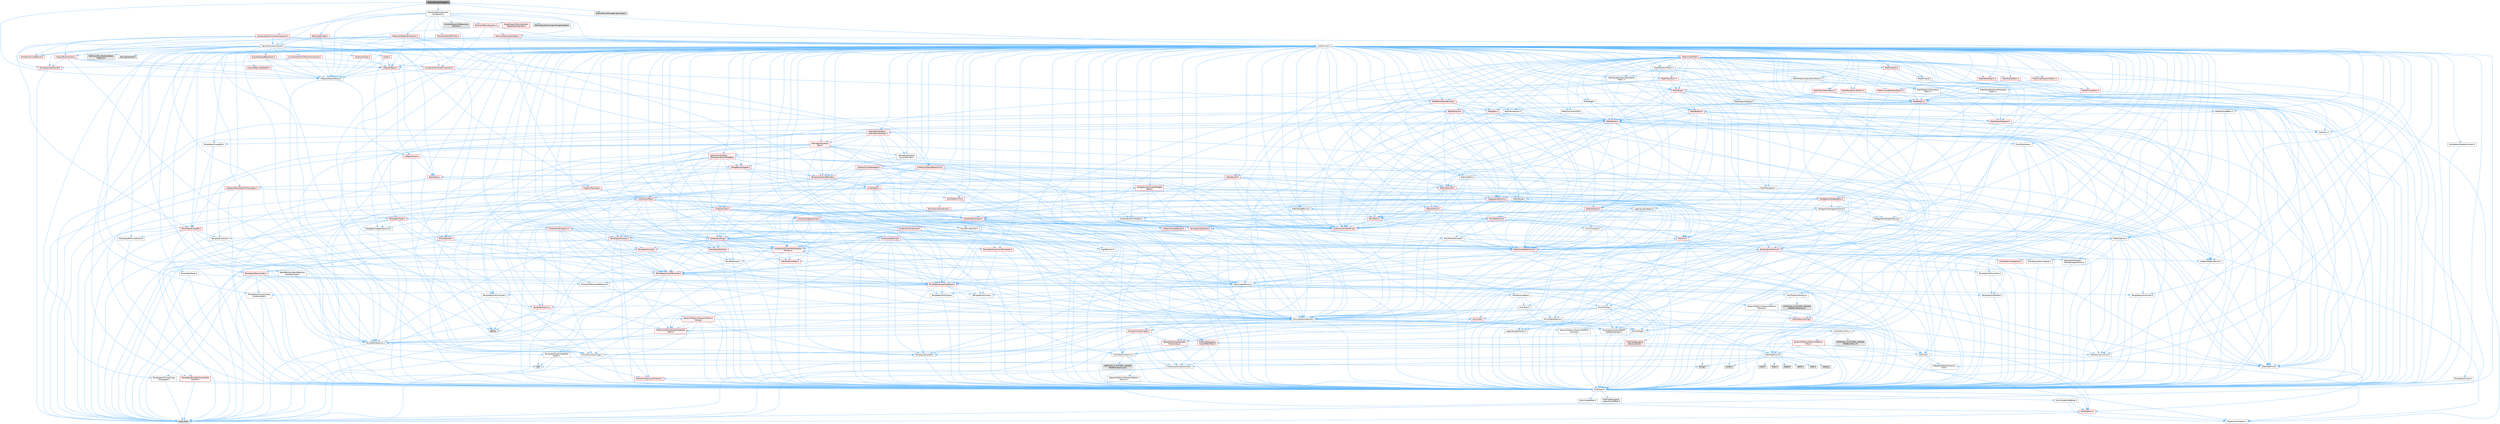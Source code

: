 digraph "ParticleEventManager.h"
{
 // INTERACTIVE_SVG=YES
 // LATEX_PDF_SIZE
  bgcolor="transparent";
  edge [fontname=Helvetica,fontsize=10,labelfontname=Helvetica,labelfontsize=10];
  node [fontname=Helvetica,fontsize=10,shape=box,height=0.2,width=0.4];
  Node1 [id="Node000001",label="ParticleEventManager.h",height=0.2,width=0.4,color="gray40", fillcolor="grey60", style="filled", fontcolor="black",tooltip=" "];
  Node1 -> Node2 [id="edge1_Node000001_Node000002",color="steelblue1",style="solid",tooltip=" "];
  Node2 [id="Node000002",label="CoreMinimal.h",height=0.2,width=0.4,color="grey40", fillcolor="white", style="filled",URL="$d7/d67/CoreMinimal_8h.html",tooltip=" "];
  Node2 -> Node3 [id="edge2_Node000002_Node000003",color="steelblue1",style="solid",tooltip=" "];
  Node3 [id="Node000003",label="CoreTypes.h",height=0.2,width=0.4,color="grey40", fillcolor="white", style="filled",URL="$dc/dec/CoreTypes_8h.html",tooltip=" "];
  Node3 -> Node4 [id="edge3_Node000003_Node000004",color="steelblue1",style="solid",tooltip=" "];
  Node4 [id="Node000004",label="HAL/Platform.h",height=0.2,width=0.4,color="red", fillcolor="#FFF0F0", style="filled",URL="$d9/dd0/Platform_8h.html",tooltip=" "];
  Node4 -> Node7 [id="edge4_Node000004_Node000007",color="steelblue1",style="solid",tooltip=" "];
  Node7 [id="Node000007",label="type_traits",height=0.2,width=0.4,color="grey60", fillcolor="#E0E0E0", style="filled",tooltip=" "];
  Node4 -> Node8 [id="edge5_Node000004_Node000008",color="steelblue1",style="solid",tooltip=" "];
  Node8 [id="Node000008",label="PreprocessorHelpers.h",height=0.2,width=0.4,color="grey40", fillcolor="white", style="filled",URL="$db/ddb/PreprocessorHelpers_8h.html",tooltip=" "];
  Node3 -> Node14 [id="edge6_Node000003_Node000014",color="steelblue1",style="solid",tooltip=" "];
  Node14 [id="Node000014",label="ProfilingDebugging\l/UMemoryDefines.h",height=0.2,width=0.4,color="grey40", fillcolor="white", style="filled",URL="$d2/da2/UMemoryDefines_8h.html",tooltip=" "];
  Node3 -> Node15 [id="edge7_Node000003_Node000015",color="steelblue1",style="solid",tooltip=" "];
  Node15 [id="Node000015",label="Misc/CoreMiscDefines.h",height=0.2,width=0.4,color="grey40", fillcolor="white", style="filled",URL="$da/d38/CoreMiscDefines_8h.html",tooltip=" "];
  Node15 -> Node4 [id="edge8_Node000015_Node000004",color="steelblue1",style="solid",tooltip=" "];
  Node15 -> Node8 [id="edge9_Node000015_Node000008",color="steelblue1",style="solid",tooltip=" "];
  Node3 -> Node16 [id="edge10_Node000003_Node000016",color="steelblue1",style="solid",tooltip=" "];
  Node16 [id="Node000016",label="Misc/CoreDefines.h",height=0.2,width=0.4,color="grey40", fillcolor="white", style="filled",URL="$d3/dd2/CoreDefines_8h.html",tooltip=" "];
  Node2 -> Node17 [id="edge11_Node000002_Node000017",color="steelblue1",style="solid",tooltip=" "];
  Node17 [id="Node000017",label="CoreFwd.h",height=0.2,width=0.4,color="grey40", fillcolor="white", style="filled",URL="$d1/d1e/CoreFwd_8h.html",tooltip=" "];
  Node17 -> Node3 [id="edge12_Node000017_Node000003",color="steelblue1",style="solid",tooltip=" "];
  Node17 -> Node18 [id="edge13_Node000017_Node000018",color="steelblue1",style="solid",tooltip=" "];
  Node18 [id="Node000018",label="Containers/ContainersFwd.h",height=0.2,width=0.4,color="grey40", fillcolor="white", style="filled",URL="$d4/d0a/ContainersFwd_8h.html",tooltip=" "];
  Node18 -> Node4 [id="edge14_Node000018_Node000004",color="steelblue1",style="solid",tooltip=" "];
  Node18 -> Node3 [id="edge15_Node000018_Node000003",color="steelblue1",style="solid",tooltip=" "];
  Node18 -> Node19 [id="edge16_Node000018_Node000019",color="steelblue1",style="solid",tooltip=" "];
  Node19 [id="Node000019",label="Traits/IsContiguousContainer.h",height=0.2,width=0.4,color="red", fillcolor="#FFF0F0", style="filled",URL="$d5/d3c/IsContiguousContainer_8h.html",tooltip=" "];
  Node19 -> Node3 [id="edge17_Node000019_Node000003",color="steelblue1",style="solid",tooltip=" "];
  Node17 -> Node22 [id="edge18_Node000017_Node000022",color="steelblue1",style="solid",tooltip=" "];
  Node22 [id="Node000022",label="Math/MathFwd.h",height=0.2,width=0.4,color="grey40", fillcolor="white", style="filled",URL="$d2/d10/MathFwd_8h.html",tooltip=" "];
  Node22 -> Node4 [id="edge19_Node000022_Node000004",color="steelblue1",style="solid",tooltip=" "];
  Node17 -> Node23 [id="edge20_Node000017_Node000023",color="steelblue1",style="solid",tooltip=" "];
  Node23 [id="Node000023",label="UObject/UObjectHierarchy\lFwd.h",height=0.2,width=0.4,color="grey40", fillcolor="white", style="filled",URL="$d3/d13/UObjectHierarchyFwd_8h.html",tooltip=" "];
  Node2 -> Node23 [id="edge21_Node000002_Node000023",color="steelblue1",style="solid",tooltip=" "];
  Node2 -> Node18 [id="edge22_Node000002_Node000018",color="steelblue1",style="solid",tooltip=" "];
  Node2 -> Node24 [id="edge23_Node000002_Node000024",color="steelblue1",style="solid",tooltip=" "];
  Node24 [id="Node000024",label="Misc/VarArgs.h",height=0.2,width=0.4,color="grey40", fillcolor="white", style="filled",URL="$d5/d6f/VarArgs_8h.html",tooltip=" "];
  Node24 -> Node3 [id="edge24_Node000024_Node000003",color="steelblue1",style="solid",tooltip=" "];
  Node2 -> Node25 [id="edge25_Node000002_Node000025",color="steelblue1",style="solid",tooltip=" "];
  Node25 [id="Node000025",label="Logging/LogVerbosity.h",height=0.2,width=0.4,color="grey40", fillcolor="white", style="filled",URL="$d2/d8f/LogVerbosity_8h.html",tooltip=" "];
  Node25 -> Node3 [id="edge26_Node000025_Node000003",color="steelblue1",style="solid",tooltip=" "];
  Node2 -> Node26 [id="edge27_Node000002_Node000026",color="steelblue1",style="solid",tooltip=" "];
  Node26 [id="Node000026",label="Misc/OutputDevice.h",height=0.2,width=0.4,color="grey40", fillcolor="white", style="filled",URL="$d7/d32/OutputDevice_8h.html",tooltip=" "];
  Node26 -> Node17 [id="edge28_Node000026_Node000017",color="steelblue1",style="solid",tooltip=" "];
  Node26 -> Node3 [id="edge29_Node000026_Node000003",color="steelblue1",style="solid",tooltip=" "];
  Node26 -> Node25 [id="edge30_Node000026_Node000025",color="steelblue1",style="solid",tooltip=" "];
  Node26 -> Node24 [id="edge31_Node000026_Node000024",color="steelblue1",style="solid",tooltip=" "];
  Node26 -> Node27 [id="edge32_Node000026_Node000027",color="steelblue1",style="solid",tooltip=" "];
  Node27 [id="Node000027",label="Templates/IsArrayOrRefOf\lTypeByPredicate.h",height=0.2,width=0.4,color="grey40", fillcolor="white", style="filled",URL="$d6/da1/IsArrayOrRefOfTypeByPredicate_8h.html",tooltip=" "];
  Node27 -> Node3 [id="edge33_Node000027_Node000003",color="steelblue1",style="solid",tooltip=" "];
  Node26 -> Node28 [id="edge34_Node000026_Node000028",color="steelblue1",style="solid",tooltip=" "];
  Node28 [id="Node000028",label="Templates/IsValidVariadic\lFunctionArg.h",height=0.2,width=0.4,color="red", fillcolor="#FFF0F0", style="filled",URL="$d0/dc8/IsValidVariadicFunctionArg_8h.html",tooltip=" "];
  Node28 -> Node3 [id="edge35_Node000028_Node000003",color="steelblue1",style="solid",tooltip=" "];
  Node28 -> Node7 [id="edge36_Node000028_Node000007",color="steelblue1",style="solid",tooltip=" "];
  Node26 -> Node30 [id="edge37_Node000026_Node000030",color="steelblue1",style="solid",tooltip=" "];
  Node30 [id="Node000030",label="Traits/IsCharEncodingCompatible\lWith.h",height=0.2,width=0.4,color="red", fillcolor="#FFF0F0", style="filled",URL="$df/dd1/IsCharEncodingCompatibleWith_8h.html",tooltip=" "];
  Node30 -> Node7 [id="edge38_Node000030_Node000007",color="steelblue1",style="solid",tooltip=" "];
  Node2 -> Node32 [id="edge39_Node000002_Node000032",color="steelblue1",style="solid",tooltip=" "];
  Node32 [id="Node000032",label="HAL/PlatformCrt.h",height=0.2,width=0.4,color="grey40", fillcolor="white", style="filled",URL="$d8/d75/PlatformCrt_8h.html",tooltip=" "];
  Node32 -> Node33 [id="edge40_Node000032_Node000033",color="steelblue1",style="solid",tooltip=" "];
  Node33 [id="Node000033",label="new",height=0.2,width=0.4,color="grey60", fillcolor="#E0E0E0", style="filled",tooltip=" "];
  Node32 -> Node34 [id="edge41_Node000032_Node000034",color="steelblue1",style="solid",tooltip=" "];
  Node34 [id="Node000034",label="wchar.h",height=0.2,width=0.4,color="grey60", fillcolor="#E0E0E0", style="filled",tooltip=" "];
  Node32 -> Node35 [id="edge42_Node000032_Node000035",color="steelblue1",style="solid",tooltip=" "];
  Node35 [id="Node000035",label="stddef.h",height=0.2,width=0.4,color="grey60", fillcolor="#E0E0E0", style="filled",tooltip=" "];
  Node32 -> Node36 [id="edge43_Node000032_Node000036",color="steelblue1",style="solid",tooltip=" "];
  Node36 [id="Node000036",label="stdlib.h",height=0.2,width=0.4,color="grey60", fillcolor="#E0E0E0", style="filled",tooltip=" "];
  Node32 -> Node37 [id="edge44_Node000032_Node000037",color="steelblue1",style="solid",tooltip=" "];
  Node37 [id="Node000037",label="stdio.h",height=0.2,width=0.4,color="grey60", fillcolor="#E0E0E0", style="filled",tooltip=" "];
  Node32 -> Node38 [id="edge45_Node000032_Node000038",color="steelblue1",style="solid",tooltip=" "];
  Node38 [id="Node000038",label="stdarg.h",height=0.2,width=0.4,color="grey60", fillcolor="#E0E0E0", style="filled",tooltip=" "];
  Node32 -> Node39 [id="edge46_Node000032_Node000039",color="steelblue1",style="solid",tooltip=" "];
  Node39 [id="Node000039",label="math.h",height=0.2,width=0.4,color="grey60", fillcolor="#E0E0E0", style="filled",tooltip=" "];
  Node32 -> Node40 [id="edge47_Node000032_Node000040",color="steelblue1",style="solid",tooltip=" "];
  Node40 [id="Node000040",label="float.h",height=0.2,width=0.4,color="grey60", fillcolor="#E0E0E0", style="filled",tooltip=" "];
  Node32 -> Node41 [id="edge48_Node000032_Node000041",color="steelblue1",style="solid",tooltip=" "];
  Node41 [id="Node000041",label="string.h",height=0.2,width=0.4,color="grey60", fillcolor="#E0E0E0", style="filled",tooltip=" "];
  Node2 -> Node42 [id="edge49_Node000002_Node000042",color="steelblue1",style="solid",tooltip=" "];
  Node42 [id="Node000042",label="HAL/PlatformMisc.h",height=0.2,width=0.4,color="grey40", fillcolor="white", style="filled",URL="$d0/df5/PlatformMisc_8h.html",tooltip=" "];
  Node42 -> Node3 [id="edge50_Node000042_Node000003",color="steelblue1",style="solid",tooltip=" "];
  Node42 -> Node43 [id="edge51_Node000042_Node000043",color="steelblue1",style="solid",tooltip=" "];
  Node43 [id="Node000043",label="GenericPlatform/GenericPlatform\lMisc.h",height=0.2,width=0.4,color="red", fillcolor="#FFF0F0", style="filled",URL="$db/d9a/GenericPlatformMisc_8h.html",tooltip=" "];
  Node43 -> Node17 [id="edge52_Node000043_Node000017",color="steelblue1",style="solid",tooltip=" "];
  Node43 -> Node3 [id="edge53_Node000043_Node000003",color="steelblue1",style="solid",tooltip=" "];
  Node43 -> Node32 [id="edge54_Node000043_Node000032",color="steelblue1",style="solid",tooltip=" "];
  Node43 -> Node47 [id="edge55_Node000043_Node000047",color="steelblue1",style="solid",tooltip=" "];
  Node47 [id="Node000047",label="Math/NumericLimits.h",height=0.2,width=0.4,color="grey40", fillcolor="white", style="filled",URL="$df/d1b/NumericLimits_8h.html",tooltip=" "];
  Node47 -> Node3 [id="edge56_Node000047_Node000003",color="steelblue1",style="solid",tooltip=" "];
  Node43 -> Node49 [id="edge57_Node000043_Node000049",color="steelblue1",style="solid",tooltip=" "];
  Node49 [id="Node000049",label="Misc/EnumClassFlags.h",height=0.2,width=0.4,color="grey40", fillcolor="white", style="filled",URL="$d8/de7/EnumClassFlags_8h.html",tooltip=" "];
  Node42 -> Node52 [id="edge58_Node000042_Node000052",color="steelblue1",style="solid",tooltip=" "];
  Node52 [id="Node000052",label="COMPILED_PLATFORM_HEADER\l(PlatformMisc.h)",height=0.2,width=0.4,color="grey60", fillcolor="#E0E0E0", style="filled",tooltip=" "];
  Node42 -> Node53 [id="edge59_Node000042_Node000053",color="steelblue1",style="solid",tooltip=" "];
  Node53 [id="Node000053",label="ProfilingDebugging\l/CpuProfilerTrace.h",height=0.2,width=0.4,color="red", fillcolor="#FFF0F0", style="filled",URL="$da/dcb/CpuProfilerTrace_8h.html",tooltip=" "];
  Node53 -> Node3 [id="edge60_Node000053_Node000003",color="steelblue1",style="solid",tooltip=" "];
  Node53 -> Node18 [id="edge61_Node000053_Node000018",color="steelblue1",style="solid",tooltip=" "];
  Node53 -> Node54 [id="edge62_Node000053_Node000054",color="steelblue1",style="solid",tooltip=" "];
  Node54 [id="Node000054",label="HAL/PlatformAtomics.h",height=0.2,width=0.4,color="grey40", fillcolor="white", style="filled",URL="$d3/d36/PlatformAtomics_8h.html",tooltip=" "];
  Node54 -> Node3 [id="edge63_Node000054_Node000003",color="steelblue1",style="solid",tooltip=" "];
  Node54 -> Node55 [id="edge64_Node000054_Node000055",color="steelblue1",style="solid",tooltip=" "];
  Node55 [id="Node000055",label="GenericPlatform/GenericPlatform\lAtomics.h",height=0.2,width=0.4,color="grey40", fillcolor="white", style="filled",URL="$da/d72/GenericPlatformAtomics_8h.html",tooltip=" "];
  Node55 -> Node3 [id="edge65_Node000055_Node000003",color="steelblue1",style="solid",tooltip=" "];
  Node54 -> Node56 [id="edge66_Node000054_Node000056",color="steelblue1",style="solid",tooltip=" "];
  Node56 [id="Node000056",label="COMPILED_PLATFORM_HEADER\l(PlatformAtomics.h)",height=0.2,width=0.4,color="grey60", fillcolor="#E0E0E0", style="filled",tooltip=" "];
  Node53 -> Node8 [id="edge67_Node000053_Node000008",color="steelblue1",style="solid",tooltip=" "];
  Node2 -> Node61 [id="edge68_Node000002_Node000061",color="steelblue1",style="solid",tooltip=" "];
  Node61 [id="Node000061",label="Misc/AssertionMacros.h",height=0.2,width=0.4,color="grey40", fillcolor="white", style="filled",URL="$d0/dfa/AssertionMacros_8h.html",tooltip=" "];
  Node61 -> Node3 [id="edge69_Node000061_Node000003",color="steelblue1",style="solid",tooltip=" "];
  Node61 -> Node4 [id="edge70_Node000061_Node000004",color="steelblue1",style="solid",tooltip=" "];
  Node61 -> Node42 [id="edge71_Node000061_Node000042",color="steelblue1",style="solid",tooltip=" "];
  Node61 -> Node8 [id="edge72_Node000061_Node000008",color="steelblue1",style="solid",tooltip=" "];
  Node61 -> Node62 [id="edge73_Node000061_Node000062",color="steelblue1",style="solid",tooltip=" "];
  Node62 [id="Node000062",label="Templates/EnableIf.h",height=0.2,width=0.4,color="grey40", fillcolor="white", style="filled",URL="$d7/d60/EnableIf_8h.html",tooltip=" "];
  Node62 -> Node3 [id="edge74_Node000062_Node000003",color="steelblue1",style="solid",tooltip=" "];
  Node61 -> Node27 [id="edge75_Node000061_Node000027",color="steelblue1",style="solid",tooltip=" "];
  Node61 -> Node28 [id="edge76_Node000061_Node000028",color="steelblue1",style="solid",tooltip=" "];
  Node61 -> Node30 [id="edge77_Node000061_Node000030",color="steelblue1",style="solid",tooltip=" "];
  Node61 -> Node24 [id="edge78_Node000061_Node000024",color="steelblue1",style="solid",tooltip=" "];
  Node61 -> Node63 [id="edge79_Node000061_Node000063",color="steelblue1",style="solid",tooltip=" "];
  Node63 [id="Node000063",label="String/FormatStringSan.h",height=0.2,width=0.4,color="red", fillcolor="#FFF0F0", style="filled",URL="$d3/d8b/FormatStringSan_8h.html",tooltip=" "];
  Node63 -> Node7 [id="edge80_Node000063_Node000007",color="steelblue1",style="solid",tooltip=" "];
  Node63 -> Node3 [id="edge81_Node000063_Node000003",color="steelblue1",style="solid",tooltip=" "];
  Node63 -> Node64 [id="edge82_Node000063_Node000064",color="steelblue1",style="solid",tooltip=" "];
  Node64 [id="Node000064",label="Templates/Requires.h",height=0.2,width=0.4,color="grey40", fillcolor="white", style="filled",URL="$dc/d96/Requires_8h.html",tooltip=" "];
  Node64 -> Node62 [id="edge83_Node000064_Node000062",color="steelblue1",style="solid",tooltip=" "];
  Node64 -> Node7 [id="edge84_Node000064_Node000007",color="steelblue1",style="solid",tooltip=" "];
  Node63 -> Node28 [id="edge85_Node000063_Node000028",color="steelblue1",style="solid",tooltip=" "];
  Node63 -> Node18 [id="edge86_Node000063_Node000018",color="steelblue1",style="solid",tooltip=" "];
  Node61 -> Node69 [id="edge87_Node000061_Node000069",color="steelblue1",style="solid",tooltip=" "];
  Node69 [id="Node000069",label="atomic",height=0.2,width=0.4,color="grey60", fillcolor="#E0E0E0", style="filled",tooltip=" "];
  Node2 -> Node70 [id="edge88_Node000002_Node000070",color="steelblue1",style="solid",tooltip=" "];
  Node70 [id="Node000070",label="Templates/IsPointer.h",height=0.2,width=0.4,color="grey40", fillcolor="white", style="filled",URL="$d7/d05/IsPointer_8h.html",tooltip=" "];
  Node70 -> Node3 [id="edge89_Node000070_Node000003",color="steelblue1",style="solid",tooltip=" "];
  Node2 -> Node71 [id="edge90_Node000002_Node000071",color="steelblue1",style="solid",tooltip=" "];
  Node71 [id="Node000071",label="HAL/PlatformMemory.h",height=0.2,width=0.4,color="grey40", fillcolor="white", style="filled",URL="$de/d68/PlatformMemory_8h.html",tooltip=" "];
  Node71 -> Node3 [id="edge91_Node000071_Node000003",color="steelblue1",style="solid",tooltip=" "];
  Node71 -> Node72 [id="edge92_Node000071_Node000072",color="steelblue1",style="solid",tooltip=" "];
  Node72 [id="Node000072",label="GenericPlatform/GenericPlatform\lMemory.h",height=0.2,width=0.4,color="grey40", fillcolor="white", style="filled",URL="$dd/d22/GenericPlatformMemory_8h.html",tooltip=" "];
  Node72 -> Node17 [id="edge93_Node000072_Node000017",color="steelblue1",style="solid",tooltip=" "];
  Node72 -> Node3 [id="edge94_Node000072_Node000003",color="steelblue1",style="solid",tooltip=" "];
  Node72 -> Node73 [id="edge95_Node000072_Node000073",color="steelblue1",style="solid",tooltip=" "];
  Node73 [id="Node000073",label="HAL/PlatformString.h",height=0.2,width=0.4,color="red", fillcolor="#FFF0F0", style="filled",URL="$db/db5/PlatformString_8h.html",tooltip=" "];
  Node73 -> Node3 [id="edge96_Node000073_Node000003",color="steelblue1",style="solid",tooltip=" "];
  Node72 -> Node41 [id="edge97_Node000072_Node000041",color="steelblue1",style="solid",tooltip=" "];
  Node72 -> Node34 [id="edge98_Node000072_Node000034",color="steelblue1",style="solid",tooltip=" "];
  Node71 -> Node75 [id="edge99_Node000071_Node000075",color="steelblue1",style="solid",tooltip=" "];
  Node75 [id="Node000075",label="COMPILED_PLATFORM_HEADER\l(PlatformMemory.h)",height=0.2,width=0.4,color="grey60", fillcolor="#E0E0E0", style="filled",tooltip=" "];
  Node2 -> Node54 [id="edge100_Node000002_Node000054",color="steelblue1",style="solid",tooltip=" "];
  Node2 -> Node76 [id="edge101_Node000002_Node000076",color="steelblue1",style="solid",tooltip=" "];
  Node76 [id="Node000076",label="Misc/Exec.h",height=0.2,width=0.4,color="grey40", fillcolor="white", style="filled",URL="$de/ddb/Exec_8h.html",tooltip=" "];
  Node76 -> Node3 [id="edge102_Node000076_Node000003",color="steelblue1",style="solid",tooltip=" "];
  Node76 -> Node61 [id="edge103_Node000076_Node000061",color="steelblue1",style="solid",tooltip=" "];
  Node2 -> Node77 [id="edge104_Node000002_Node000077",color="steelblue1",style="solid",tooltip=" "];
  Node77 [id="Node000077",label="HAL/MemoryBase.h",height=0.2,width=0.4,color="grey40", fillcolor="white", style="filled",URL="$d6/d9f/MemoryBase_8h.html",tooltip=" "];
  Node77 -> Node3 [id="edge105_Node000077_Node000003",color="steelblue1",style="solid",tooltip=" "];
  Node77 -> Node54 [id="edge106_Node000077_Node000054",color="steelblue1",style="solid",tooltip=" "];
  Node77 -> Node32 [id="edge107_Node000077_Node000032",color="steelblue1",style="solid",tooltip=" "];
  Node77 -> Node76 [id="edge108_Node000077_Node000076",color="steelblue1",style="solid",tooltip=" "];
  Node77 -> Node26 [id="edge109_Node000077_Node000026",color="steelblue1",style="solid",tooltip=" "];
  Node77 -> Node78 [id="edge110_Node000077_Node000078",color="steelblue1",style="solid",tooltip=" "];
  Node78 [id="Node000078",label="Templates/Atomic.h",height=0.2,width=0.4,color="red", fillcolor="#FFF0F0", style="filled",URL="$d3/d91/Atomic_8h.html",tooltip=" "];
  Node78 -> Node69 [id="edge111_Node000078_Node000069",color="steelblue1",style="solid",tooltip=" "];
  Node2 -> Node87 [id="edge112_Node000002_Node000087",color="steelblue1",style="solid",tooltip=" "];
  Node87 [id="Node000087",label="HAL/UnrealMemory.h",height=0.2,width=0.4,color="grey40", fillcolor="white", style="filled",URL="$d9/d96/UnrealMemory_8h.html",tooltip=" "];
  Node87 -> Node3 [id="edge113_Node000087_Node000003",color="steelblue1",style="solid",tooltip=" "];
  Node87 -> Node72 [id="edge114_Node000087_Node000072",color="steelblue1",style="solid",tooltip=" "];
  Node87 -> Node77 [id="edge115_Node000087_Node000077",color="steelblue1",style="solid",tooltip=" "];
  Node87 -> Node71 [id="edge116_Node000087_Node000071",color="steelblue1",style="solid",tooltip=" "];
  Node87 -> Node88 [id="edge117_Node000087_Node000088",color="steelblue1",style="solid",tooltip=" "];
  Node88 [id="Node000088",label="ProfilingDebugging\l/MemoryTrace.h",height=0.2,width=0.4,color="red", fillcolor="#FFF0F0", style="filled",URL="$da/dd7/MemoryTrace_8h.html",tooltip=" "];
  Node88 -> Node4 [id="edge118_Node000088_Node000004",color="steelblue1",style="solid",tooltip=" "];
  Node88 -> Node49 [id="edge119_Node000088_Node000049",color="steelblue1",style="solid",tooltip=" "];
  Node87 -> Node70 [id="edge120_Node000087_Node000070",color="steelblue1",style="solid",tooltip=" "];
  Node2 -> Node89 [id="edge121_Node000002_Node000089",color="steelblue1",style="solid",tooltip=" "];
  Node89 [id="Node000089",label="Templates/IsArithmetic.h",height=0.2,width=0.4,color="grey40", fillcolor="white", style="filled",URL="$d2/d5d/IsArithmetic_8h.html",tooltip=" "];
  Node89 -> Node3 [id="edge122_Node000089_Node000003",color="steelblue1",style="solid",tooltip=" "];
  Node2 -> Node83 [id="edge123_Node000002_Node000083",color="steelblue1",style="solid",tooltip=" "];
  Node83 [id="Node000083",label="Templates/AndOrNot.h",height=0.2,width=0.4,color="grey40", fillcolor="white", style="filled",URL="$db/d0a/AndOrNot_8h.html",tooltip=" "];
  Node83 -> Node3 [id="edge124_Node000083_Node000003",color="steelblue1",style="solid",tooltip=" "];
  Node2 -> Node90 [id="edge125_Node000002_Node000090",color="steelblue1",style="solid",tooltip=" "];
  Node90 [id="Node000090",label="Templates/IsPODType.h",height=0.2,width=0.4,color="grey40", fillcolor="white", style="filled",URL="$d7/db1/IsPODType_8h.html",tooltip=" "];
  Node90 -> Node3 [id="edge126_Node000090_Node000003",color="steelblue1",style="solid",tooltip=" "];
  Node2 -> Node91 [id="edge127_Node000002_Node000091",color="steelblue1",style="solid",tooltip=" "];
  Node91 [id="Node000091",label="Templates/IsUECoreType.h",height=0.2,width=0.4,color="grey40", fillcolor="white", style="filled",URL="$d1/db8/IsUECoreType_8h.html",tooltip=" "];
  Node91 -> Node3 [id="edge128_Node000091_Node000003",color="steelblue1",style="solid",tooltip=" "];
  Node91 -> Node7 [id="edge129_Node000091_Node000007",color="steelblue1",style="solid",tooltip=" "];
  Node2 -> Node84 [id="edge130_Node000002_Node000084",color="steelblue1",style="solid",tooltip=" "];
  Node84 [id="Node000084",label="Templates/IsTriviallyCopy\lConstructible.h",height=0.2,width=0.4,color="grey40", fillcolor="white", style="filled",URL="$d3/d78/IsTriviallyCopyConstructible_8h.html",tooltip=" "];
  Node84 -> Node3 [id="edge131_Node000084_Node000003",color="steelblue1",style="solid",tooltip=" "];
  Node84 -> Node7 [id="edge132_Node000084_Node000007",color="steelblue1",style="solid",tooltip=" "];
  Node2 -> Node92 [id="edge133_Node000002_Node000092",color="steelblue1",style="solid",tooltip=" "];
  Node92 [id="Node000092",label="Templates/UnrealTypeTraits.h",height=0.2,width=0.4,color="red", fillcolor="#FFF0F0", style="filled",URL="$d2/d2d/UnrealTypeTraits_8h.html",tooltip=" "];
  Node92 -> Node3 [id="edge134_Node000092_Node000003",color="steelblue1",style="solid",tooltip=" "];
  Node92 -> Node70 [id="edge135_Node000092_Node000070",color="steelblue1",style="solid",tooltip=" "];
  Node92 -> Node61 [id="edge136_Node000092_Node000061",color="steelblue1",style="solid",tooltip=" "];
  Node92 -> Node83 [id="edge137_Node000092_Node000083",color="steelblue1",style="solid",tooltip=" "];
  Node92 -> Node62 [id="edge138_Node000092_Node000062",color="steelblue1",style="solid",tooltip=" "];
  Node92 -> Node89 [id="edge139_Node000092_Node000089",color="steelblue1",style="solid",tooltip=" "];
  Node92 -> Node90 [id="edge140_Node000092_Node000090",color="steelblue1",style="solid",tooltip=" "];
  Node92 -> Node91 [id="edge141_Node000092_Node000091",color="steelblue1",style="solid",tooltip=" "];
  Node92 -> Node84 [id="edge142_Node000092_Node000084",color="steelblue1",style="solid",tooltip=" "];
  Node2 -> Node62 [id="edge143_Node000002_Node000062",color="steelblue1",style="solid",tooltip=" "];
  Node2 -> Node94 [id="edge144_Node000002_Node000094",color="steelblue1",style="solid",tooltip=" "];
  Node94 [id="Node000094",label="Templates/RemoveReference.h",height=0.2,width=0.4,color="grey40", fillcolor="white", style="filled",URL="$da/dbe/RemoveReference_8h.html",tooltip=" "];
  Node94 -> Node3 [id="edge145_Node000094_Node000003",color="steelblue1",style="solid",tooltip=" "];
  Node2 -> Node95 [id="edge146_Node000002_Node000095",color="steelblue1",style="solid",tooltip=" "];
  Node95 [id="Node000095",label="Templates/IntegralConstant.h",height=0.2,width=0.4,color="grey40", fillcolor="white", style="filled",URL="$db/d1b/IntegralConstant_8h.html",tooltip=" "];
  Node95 -> Node3 [id="edge147_Node000095_Node000003",color="steelblue1",style="solid",tooltip=" "];
  Node2 -> Node96 [id="edge148_Node000002_Node000096",color="steelblue1",style="solid",tooltip=" "];
  Node96 [id="Node000096",label="Templates/IsClass.h",height=0.2,width=0.4,color="grey40", fillcolor="white", style="filled",URL="$db/dcb/IsClass_8h.html",tooltip=" "];
  Node96 -> Node3 [id="edge149_Node000096_Node000003",color="steelblue1",style="solid",tooltip=" "];
  Node2 -> Node97 [id="edge150_Node000002_Node000097",color="steelblue1",style="solid",tooltip=" "];
  Node97 [id="Node000097",label="Templates/TypeCompatible\lBytes.h",height=0.2,width=0.4,color="grey40", fillcolor="white", style="filled",URL="$df/d0a/TypeCompatibleBytes_8h.html",tooltip=" "];
  Node97 -> Node3 [id="edge151_Node000097_Node000003",color="steelblue1",style="solid",tooltip=" "];
  Node97 -> Node41 [id="edge152_Node000097_Node000041",color="steelblue1",style="solid",tooltip=" "];
  Node97 -> Node33 [id="edge153_Node000097_Node000033",color="steelblue1",style="solid",tooltip=" "];
  Node97 -> Node7 [id="edge154_Node000097_Node000007",color="steelblue1",style="solid",tooltip=" "];
  Node2 -> Node19 [id="edge155_Node000002_Node000019",color="steelblue1",style="solid",tooltip=" "];
  Node2 -> Node98 [id="edge156_Node000002_Node000098",color="steelblue1",style="solid",tooltip=" "];
  Node98 [id="Node000098",label="Templates/UnrealTemplate.h",height=0.2,width=0.4,color="red", fillcolor="#FFF0F0", style="filled",URL="$d4/d24/UnrealTemplate_8h.html",tooltip=" "];
  Node98 -> Node3 [id="edge157_Node000098_Node000003",color="steelblue1",style="solid",tooltip=" "];
  Node98 -> Node70 [id="edge158_Node000098_Node000070",color="steelblue1",style="solid",tooltip=" "];
  Node98 -> Node87 [id="edge159_Node000098_Node000087",color="steelblue1",style="solid",tooltip=" "];
  Node98 -> Node92 [id="edge160_Node000098_Node000092",color="steelblue1",style="solid",tooltip=" "];
  Node98 -> Node94 [id="edge161_Node000098_Node000094",color="steelblue1",style="solid",tooltip=" "];
  Node98 -> Node64 [id="edge162_Node000098_Node000064",color="steelblue1",style="solid",tooltip=" "];
  Node98 -> Node97 [id="edge163_Node000098_Node000097",color="steelblue1",style="solid",tooltip=" "];
  Node98 -> Node19 [id="edge164_Node000098_Node000019",color="steelblue1",style="solid",tooltip=" "];
  Node98 -> Node7 [id="edge165_Node000098_Node000007",color="steelblue1",style="solid",tooltip=" "];
  Node2 -> Node47 [id="edge166_Node000002_Node000047",color="steelblue1",style="solid",tooltip=" "];
  Node2 -> Node102 [id="edge167_Node000002_Node000102",color="steelblue1",style="solid",tooltip=" "];
  Node102 [id="Node000102",label="HAL/PlatformMath.h",height=0.2,width=0.4,color="red", fillcolor="#FFF0F0", style="filled",URL="$dc/d53/PlatformMath_8h.html",tooltip=" "];
  Node102 -> Node3 [id="edge168_Node000102_Node000003",color="steelblue1",style="solid",tooltip=" "];
  Node2 -> Node85 [id="edge169_Node000002_Node000085",color="steelblue1",style="solid",tooltip=" "];
  Node85 [id="Node000085",label="Templates/IsTriviallyCopy\lAssignable.h",height=0.2,width=0.4,color="grey40", fillcolor="white", style="filled",URL="$d2/df2/IsTriviallyCopyAssignable_8h.html",tooltip=" "];
  Node85 -> Node3 [id="edge170_Node000085_Node000003",color="steelblue1",style="solid",tooltip=" "];
  Node85 -> Node7 [id="edge171_Node000085_Node000007",color="steelblue1",style="solid",tooltip=" "];
  Node2 -> Node110 [id="edge172_Node000002_Node000110",color="steelblue1",style="solid",tooltip=" "];
  Node110 [id="Node000110",label="Templates/MemoryOps.h",height=0.2,width=0.4,color="red", fillcolor="#FFF0F0", style="filled",URL="$db/dea/MemoryOps_8h.html",tooltip=" "];
  Node110 -> Node3 [id="edge173_Node000110_Node000003",color="steelblue1",style="solid",tooltip=" "];
  Node110 -> Node87 [id="edge174_Node000110_Node000087",color="steelblue1",style="solid",tooltip=" "];
  Node110 -> Node85 [id="edge175_Node000110_Node000085",color="steelblue1",style="solid",tooltip=" "];
  Node110 -> Node84 [id="edge176_Node000110_Node000084",color="steelblue1",style="solid",tooltip=" "];
  Node110 -> Node64 [id="edge177_Node000110_Node000064",color="steelblue1",style="solid",tooltip=" "];
  Node110 -> Node92 [id="edge178_Node000110_Node000092",color="steelblue1",style="solid",tooltip=" "];
  Node110 -> Node33 [id="edge179_Node000110_Node000033",color="steelblue1",style="solid",tooltip=" "];
  Node110 -> Node7 [id="edge180_Node000110_Node000007",color="steelblue1",style="solid",tooltip=" "];
  Node2 -> Node111 [id="edge181_Node000002_Node000111",color="steelblue1",style="solid",tooltip=" "];
  Node111 [id="Node000111",label="Containers/ContainerAllocation\lPolicies.h",height=0.2,width=0.4,color="red", fillcolor="#FFF0F0", style="filled",URL="$d7/dff/ContainerAllocationPolicies_8h.html",tooltip=" "];
  Node111 -> Node3 [id="edge182_Node000111_Node000003",color="steelblue1",style="solid",tooltip=" "];
  Node111 -> Node111 [id="edge183_Node000111_Node000111",color="steelblue1",style="solid",tooltip=" "];
  Node111 -> Node102 [id="edge184_Node000111_Node000102",color="steelblue1",style="solid",tooltip=" "];
  Node111 -> Node87 [id="edge185_Node000111_Node000087",color="steelblue1",style="solid",tooltip=" "];
  Node111 -> Node47 [id="edge186_Node000111_Node000047",color="steelblue1",style="solid",tooltip=" "];
  Node111 -> Node61 [id="edge187_Node000111_Node000061",color="steelblue1",style="solid",tooltip=" "];
  Node111 -> Node110 [id="edge188_Node000111_Node000110",color="steelblue1",style="solid",tooltip=" "];
  Node111 -> Node97 [id="edge189_Node000111_Node000097",color="steelblue1",style="solid",tooltip=" "];
  Node111 -> Node7 [id="edge190_Node000111_Node000007",color="steelblue1",style="solid",tooltip=" "];
  Node2 -> Node114 [id="edge191_Node000002_Node000114",color="steelblue1",style="solid",tooltip=" "];
  Node114 [id="Node000114",label="Templates/IsEnumClass.h",height=0.2,width=0.4,color="grey40", fillcolor="white", style="filled",URL="$d7/d15/IsEnumClass_8h.html",tooltip=" "];
  Node114 -> Node3 [id="edge192_Node000114_Node000003",color="steelblue1",style="solid",tooltip=" "];
  Node114 -> Node83 [id="edge193_Node000114_Node000083",color="steelblue1",style="solid",tooltip=" "];
  Node2 -> Node115 [id="edge194_Node000002_Node000115",color="steelblue1",style="solid",tooltip=" "];
  Node115 [id="Node000115",label="HAL/PlatformProperties.h",height=0.2,width=0.4,color="red", fillcolor="#FFF0F0", style="filled",URL="$d9/db0/PlatformProperties_8h.html",tooltip=" "];
  Node115 -> Node3 [id="edge195_Node000115_Node000003",color="steelblue1",style="solid",tooltip=" "];
  Node2 -> Node118 [id="edge196_Node000002_Node000118",color="steelblue1",style="solid",tooltip=" "];
  Node118 [id="Node000118",label="Misc/EngineVersionBase.h",height=0.2,width=0.4,color="grey40", fillcolor="white", style="filled",URL="$d5/d2b/EngineVersionBase_8h.html",tooltip=" "];
  Node118 -> Node3 [id="edge197_Node000118_Node000003",color="steelblue1",style="solid",tooltip=" "];
  Node2 -> Node119 [id="edge198_Node000002_Node000119",color="steelblue1",style="solid",tooltip=" "];
  Node119 [id="Node000119",label="Internationalization\l/TextNamespaceFwd.h",height=0.2,width=0.4,color="grey40", fillcolor="white", style="filled",URL="$d8/d97/TextNamespaceFwd_8h.html",tooltip=" "];
  Node119 -> Node3 [id="edge199_Node000119_Node000003",color="steelblue1",style="solid",tooltip=" "];
  Node2 -> Node120 [id="edge200_Node000002_Node000120",color="steelblue1",style="solid",tooltip=" "];
  Node120 [id="Node000120",label="Serialization/Archive.h",height=0.2,width=0.4,color="red", fillcolor="#FFF0F0", style="filled",URL="$d7/d3b/Archive_8h.html",tooltip=" "];
  Node120 -> Node17 [id="edge201_Node000120_Node000017",color="steelblue1",style="solid",tooltip=" "];
  Node120 -> Node3 [id="edge202_Node000120_Node000003",color="steelblue1",style="solid",tooltip=" "];
  Node120 -> Node115 [id="edge203_Node000120_Node000115",color="steelblue1",style="solid",tooltip=" "];
  Node120 -> Node119 [id="edge204_Node000120_Node000119",color="steelblue1",style="solid",tooltip=" "];
  Node120 -> Node22 [id="edge205_Node000120_Node000022",color="steelblue1",style="solid",tooltip=" "];
  Node120 -> Node61 [id="edge206_Node000120_Node000061",color="steelblue1",style="solid",tooltip=" "];
  Node120 -> Node118 [id="edge207_Node000120_Node000118",color="steelblue1",style="solid",tooltip=" "];
  Node120 -> Node24 [id="edge208_Node000120_Node000024",color="steelblue1",style="solid",tooltip=" "];
  Node120 -> Node62 [id="edge209_Node000120_Node000062",color="steelblue1",style="solid",tooltip=" "];
  Node120 -> Node27 [id="edge210_Node000120_Node000027",color="steelblue1",style="solid",tooltip=" "];
  Node120 -> Node114 [id="edge211_Node000120_Node000114",color="steelblue1",style="solid",tooltip=" "];
  Node120 -> Node28 [id="edge212_Node000120_Node000028",color="steelblue1",style="solid",tooltip=" "];
  Node120 -> Node98 [id="edge213_Node000120_Node000098",color="steelblue1",style="solid",tooltip=" "];
  Node120 -> Node30 [id="edge214_Node000120_Node000030",color="steelblue1",style="solid",tooltip=" "];
  Node120 -> Node123 [id="edge215_Node000120_Node000123",color="steelblue1",style="solid",tooltip=" "];
  Node123 [id="Node000123",label="UObject/ObjectVersion.h",height=0.2,width=0.4,color="grey40", fillcolor="white", style="filled",URL="$da/d63/ObjectVersion_8h.html",tooltip=" "];
  Node123 -> Node3 [id="edge216_Node000123_Node000003",color="steelblue1",style="solid",tooltip=" "];
  Node2 -> Node124 [id="edge217_Node000002_Node000124",color="steelblue1",style="solid",tooltip=" "];
  Node124 [id="Node000124",label="Templates/Less.h",height=0.2,width=0.4,color="grey40", fillcolor="white", style="filled",URL="$de/dc8/Less_8h.html",tooltip=" "];
  Node124 -> Node3 [id="edge218_Node000124_Node000003",color="steelblue1",style="solid",tooltip=" "];
  Node124 -> Node98 [id="edge219_Node000124_Node000098",color="steelblue1",style="solid",tooltip=" "];
  Node2 -> Node125 [id="edge220_Node000002_Node000125",color="steelblue1",style="solid",tooltip=" "];
  Node125 [id="Node000125",label="Templates/Sorting.h",height=0.2,width=0.4,color="red", fillcolor="#FFF0F0", style="filled",URL="$d3/d9e/Sorting_8h.html",tooltip=" "];
  Node125 -> Node3 [id="edge221_Node000125_Node000003",color="steelblue1",style="solid",tooltip=" "];
  Node125 -> Node102 [id="edge222_Node000125_Node000102",color="steelblue1",style="solid",tooltip=" "];
  Node125 -> Node124 [id="edge223_Node000125_Node000124",color="steelblue1",style="solid",tooltip=" "];
  Node2 -> Node136 [id="edge224_Node000002_Node000136",color="steelblue1",style="solid",tooltip=" "];
  Node136 [id="Node000136",label="Misc/Char.h",height=0.2,width=0.4,color="red", fillcolor="#FFF0F0", style="filled",URL="$d0/d58/Char_8h.html",tooltip=" "];
  Node136 -> Node3 [id="edge225_Node000136_Node000003",color="steelblue1",style="solid",tooltip=" "];
  Node136 -> Node7 [id="edge226_Node000136_Node000007",color="steelblue1",style="solid",tooltip=" "];
  Node2 -> Node139 [id="edge227_Node000002_Node000139",color="steelblue1",style="solid",tooltip=" "];
  Node139 [id="Node000139",label="GenericPlatform/GenericPlatform\lStricmp.h",height=0.2,width=0.4,color="grey40", fillcolor="white", style="filled",URL="$d2/d86/GenericPlatformStricmp_8h.html",tooltip=" "];
  Node139 -> Node3 [id="edge228_Node000139_Node000003",color="steelblue1",style="solid",tooltip=" "];
  Node2 -> Node140 [id="edge229_Node000002_Node000140",color="steelblue1",style="solid",tooltip=" "];
  Node140 [id="Node000140",label="GenericPlatform/GenericPlatform\lString.h",height=0.2,width=0.4,color="red", fillcolor="#FFF0F0", style="filled",URL="$dd/d20/GenericPlatformString_8h.html",tooltip=" "];
  Node140 -> Node3 [id="edge230_Node000140_Node000003",color="steelblue1",style="solid",tooltip=" "];
  Node140 -> Node139 [id="edge231_Node000140_Node000139",color="steelblue1",style="solid",tooltip=" "];
  Node140 -> Node62 [id="edge232_Node000140_Node000062",color="steelblue1",style="solid",tooltip=" "];
  Node140 -> Node30 [id="edge233_Node000140_Node000030",color="steelblue1",style="solid",tooltip=" "];
  Node140 -> Node7 [id="edge234_Node000140_Node000007",color="steelblue1",style="solid",tooltip=" "];
  Node2 -> Node73 [id="edge235_Node000002_Node000073",color="steelblue1",style="solid",tooltip=" "];
  Node2 -> Node143 [id="edge236_Node000002_Node000143",color="steelblue1",style="solid",tooltip=" "];
  Node143 [id="Node000143",label="Misc/CString.h",height=0.2,width=0.4,color="grey40", fillcolor="white", style="filled",URL="$d2/d49/CString_8h.html",tooltip=" "];
  Node143 -> Node3 [id="edge237_Node000143_Node000003",color="steelblue1",style="solid",tooltip=" "];
  Node143 -> Node32 [id="edge238_Node000143_Node000032",color="steelblue1",style="solid",tooltip=" "];
  Node143 -> Node73 [id="edge239_Node000143_Node000073",color="steelblue1",style="solid",tooltip=" "];
  Node143 -> Node61 [id="edge240_Node000143_Node000061",color="steelblue1",style="solid",tooltip=" "];
  Node143 -> Node136 [id="edge241_Node000143_Node000136",color="steelblue1",style="solid",tooltip=" "];
  Node143 -> Node24 [id="edge242_Node000143_Node000024",color="steelblue1",style="solid",tooltip=" "];
  Node143 -> Node27 [id="edge243_Node000143_Node000027",color="steelblue1",style="solid",tooltip=" "];
  Node143 -> Node28 [id="edge244_Node000143_Node000028",color="steelblue1",style="solid",tooltip=" "];
  Node143 -> Node30 [id="edge245_Node000143_Node000030",color="steelblue1",style="solid",tooltip=" "];
  Node2 -> Node144 [id="edge246_Node000002_Node000144",color="steelblue1",style="solid",tooltip=" "];
  Node144 [id="Node000144",label="Misc/Crc.h",height=0.2,width=0.4,color="red", fillcolor="#FFF0F0", style="filled",URL="$d4/dd2/Crc_8h.html",tooltip=" "];
  Node144 -> Node3 [id="edge247_Node000144_Node000003",color="steelblue1",style="solid",tooltip=" "];
  Node144 -> Node73 [id="edge248_Node000144_Node000073",color="steelblue1",style="solid",tooltip=" "];
  Node144 -> Node61 [id="edge249_Node000144_Node000061",color="steelblue1",style="solid",tooltip=" "];
  Node144 -> Node143 [id="edge250_Node000144_Node000143",color="steelblue1",style="solid",tooltip=" "];
  Node144 -> Node136 [id="edge251_Node000144_Node000136",color="steelblue1",style="solid",tooltip=" "];
  Node144 -> Node92 [id="edge252_Node000144_Node000092",color="steelblue1",style="solid",tooltip=" "];
  Node2 -> Node135 [id="edge253_Node000002_Node000135",color="steelblue1",style="solid",tooltip=" "];
  Node135 [id="Node000135",label="Math/UnrealMathUtility.h",height=0.2,width=0.4,color="red", fillcolor="#FFF0F0", style="filled",URL="$db/db8/UnrealMathUtility_8h.html",tooltip=" "];
  Node135 -> Node3 [id="edge254_Node000135_Node000003",color="steelblue1",style="solid",tooltip=" "];
  Node135 -> Node61 [id="edge255_Node000135_Node000061",color="steelblue1",style="solid",tooltip=" "];
  Node135 -> Node102 [id="edge256_Node000135_Node000102",color="steelblue1",style="solid",tooltip=" "];
  Node135 -> Node22 [id="edge257_Node000135_Node000022",color="steelblue1",style="solid",tooltip=" "];
  Node135 -> Node64 [id="edge258_Node000135_Node000064",color="steelblue1",style="solid",tooltip=" "];
  Node2 -> Node145 [id="edge259_Node000002_Node000145",color="steelblue1",style="solid",tooltip=" "];
  Node145 [id="Node000145",label="Containers/UnrealString.h",height=0.2,width=0.4,color="red", fillcolor="#FFF0F0", style="filled",URL="$d5/dba/UnrealString_8h.html",tooltip=" "];
  Node2 -> Node149 [id="edge260_Node000002_Node000149",color="steelblue1",style="solid",tooltip=" "];
  Node149 [id="Node000149",label="Containers/Array.h",height=0.2,width=0.4,color="red", fillcolor="#FFF0F0", style="filled",URL="$df/dd0/Array_8h.html",tooltip=" "];
  Node149 -> Node3 [id="edge261_Node000149_Node000003",color="steelblue1",style="solid",tooltip=" "];
  Node149 -> Node61 [id="edge262_Node000149_Node000061",color="steelblue1",style="solid",tooltip=" "];
  Node149 -> Node87 [id="edge263_Node000149_Node000087",color="steelblue1",style="solid",tooltip=" "];
  Node149 -> Node92 [id="edge264_Node000149_Node000092",color="steelblue1",style="solid",tooltip=" "];
  Node149 -> Node98 [id="edge265_Node000149_Node000098",color="steelblue1",style="solid",tooltip=" "];
  Node149 -> Node111 [id="edge266_Node000149_Node000111",color="steelblue1",style="solid",tooltip=" "];
  Node149 -> Node120 [id="edge267_Node000149_Node000120",color="steelblue1",style="solid",tooltip=" "];
  Node149 -> Node128 [id="edge268_Node000149_Node000128",color="steelblue1",style="solid",tooltip=" "];
  Node128 [id="Node000128",label="Templates/Invoke.h",height=0.2,width=0.4,color="red", fillcolor="#FFF0F0", style="filled",URL="$d7/deb/Invoke_8h.html",tooltip=" "];
  Node128 -> Node3 [id="edge269_Node000128_Node000003",color="steelblue1",style="solid",tooltip=" "];
  Node128 -> Node98 [id="edge270_Node000128_Node000098",color="steelblue1",style="solid",tooltip=" "];
  Node128 -> Node7 [id="edge271_Node000128_Node000007",color="steelblue1",style="solid",tooltip=" "];
  Node149 -> Node124 [id="edge272_Node000149_Node000124",color="steelblue1",style="solid",tooltip=" "];
  Node149 -> Node64 [id="edge273_Node000149_Node000064",color="steelblue1",style="solid",tooltip=" "];
  Node149 -> Node125 [id="edge274_Node000149_Node000125",color="steelblue1",style="solid",tooltip=" "];
  Node149 -> Node172 [id="edge275_Node000149_Node000172",color="steelblue1",style="solid",tooltip=" "];
  Node172 [id="Node000172",label="Templates/AlignmentTemplates.h",height=0.2,width=0.4,color="red", fillcolor="#FFF0F0", style="filled",URL="$dd/d32/AlignmentTemplates_8h.html",tooltip=" "];
  Node172 -> Node3 [id="edge276_Node000172_Node000003",color="steelblue1",style="solid",tooltip=" "];
  Node172 -> Node70 [id="edge277_Node000172_Node000070",color="steelblue1",style="solid",tooltip=" "];
  Node149 -> Node7 [id="edge278_Node000149_Node000007",color="steelblue1",style="solid",tooltip=" "];
  Node2 -> Node173 [id="edge279_Node000002_Node000173",color="steelblue1",style="solid",tooltip=" "];
  Node173 [id="Node000173",label="Misc/FrameNumber.h",height=0.2,width=0.4,color="grey40", fillcolor="white", style="filled",URL="$dd/dbd/FrameNumber_8h.html",tooltip=" "];
  Node173 -> Node3 [id="edge280_Node000173_Node000003",color="steelblue1",style="solid",tooltip=" "];
  Node173 -> Node47 [id="edge281_Node000173_Node000047",color="steelblue1",style="solid",tooltip=" "];
  Node173 -> Node135 [id="edge282_Node000173_Node000135",color="steelblue1",style="solid",tooltip=" "];
  Node173 -> Node62 [id="edge283_Node000173_Node000062",color="steelblue1",style="solid",tooltip=" "];
  Node173 -> Node92 [id="edge284_Node000173_Node000092",color="steelblue1",style="solid",tooltip=" "];
  Node2 -> Node174 [id="edge285_Node000002_Node000174",color="steelblue1",style="solid",tooltip=" "];
  Node174 [id="Node000174",label="Misc/Timespan.h",height=0.2,width=0.4,color="grey40", fillcolor="white", style="filled",URL="$da/dd9/Timespan_8h.html",tooltip=" "];
  Node174 -> Node3 [id="edge286_Node000174_Node000003",color="steelblue1",style="solid",tooltip=" "];
  Node174 -> Node175 [id="edge287_Node000174_Node000175",color="steelblue1",style="solid",tooltip=" "];
  Node175 [id="Node000175",label="Math/Interval.h",height=0.2,width=0.4,color="grey40", fillcolor="white", style="filled",URL="$d1/d55/Interval_8h.html",tooltip=" "];
  Node175 -> Node3 [id="edge288_Node000175_Node000003",color="steelblue1",style="solid",tooltip=" "];
  Node175 -> Node89 [id="edge289_Node000175_Node000089",color="steelblue1",style="solid",tooltip=" "];
  Node175 -> Node92 [id="edge290_Node000175_Node000092",color="steelblue1",style="solid",tooltip=" "];
  Node175 -> Node47 [id="edge291_Node000175_Node000047",color="steelblue1",style="solid",tooltip=" "];
  Node175 -> Node135 [id="edge292_Node000175_Node000135",color="steelblue1",style="solid",tooltip=" "];
  Node174 -> Node135 [id="edge293_Node000174_Node000135",color="steelblue1",style="solid",tooltip=" "];
  Node174 -> Node61 [id="edge294_Node000174_Node000061",color="steelblue1",style="solid",tooltip=" "];
  Node2 -> Node176 [id="edge295_Node000002_Node000176",color="steelblue1",style="solid",tooltip=" "];
  Node176 [id="Node000176",label="Containers/StringConv.h",height=0.2,width=0.4,color="red", fillcolor="#FFF0F0", style="filled",URL="$d3/ddf/StringConv_8h.html",tooltip=" "];
  Node176 -> Node3 [id="edge296_Node000176_Node000003",color="steelblue1",style="solid",tooltip=" "];
  Node176 -> Node61 [id="edge297_Node000176_Node000061",color="steelblue1",style="solid",tooltip=" "];
  Node176 -> Node111 [id="edge298_Node000176_Node000111",color="steelblue1",style="solid",tooltip=" "];
  Node176 -> Node149 [id="edge299_Node000176_Node000149",color="steelblue1",style="solid",tooltip=" "];
  Node176 -> Node143 [id="edge300_Node000176_Node000143",color="steelblue1",style="solid",tooltip=" "];
  Node176 -> Node177 [id="edge301_Node000176_Node000177",color="steelblue1",style="solid",tooltip=" "];
  Node177 [id="Node000177",label="Templates/IsArray.h",height=0.2,width=0.4,color="grey40", fillcolor="white", style="filled",URL="$d8/d8d/IsArray_8h.html",tooltip=" "];
  Node177 -> Node3 [id="edge302_Node000177_Node000003",color="steelblue1",style="solid",tooltip=" "];
  Node176 -> Node98 [id="edge303_Node000176_Node000098",color="steelblue1",style="solid",tooltip=" "];
  Node176 -> Node92 [id="edge304_Node000176_Node000092",color="steelblue1",style="solid",tooltip=" "];
  Node176 -> Node30 [id="edge305_Node000176_Node000030",color="steelblue1",style="solid",tooltip=" "];
  Node176 -> Node19 [id="edge306_Node000176_Node000019",color="steelblue1",style="solid",tooltip=" "];
  Node176 -> Node7 [id="edge307_Node000176_Node000007",color="steelblue1",style="solid",tooltip=" "];
  Node2 -> Node178 [id="edge308_Node000002_Node000178",color="steelblue1",style="solid",tooltip=" "];
  Node178 [id="Node000178",label="UObject/UnrealNames.h",height=0.2,width=0.4,color="red", fillcolor="#FFF0F0", style="filled",URL="$d8/db1/UnrealNames_8h.html",tooltip=" "];
  Node178 -> Node3 [id="edge309_Node000178_Node000003",color="steelblue1",style="solid",tooltip=" "];
  Node2 -> Node180 [id="edge310_Node000002_Node000180",color="steelblue1",style="solid",tooltip=" "];
  Node180 [id="Node000180",label="UObject/NameTypes.h",height=0.2,width=0.4,color="red", fillcolor="#FFF0F0", style="filled",URL="$d6/d35/NameTypes_8h.html",tooltip=" "];
  Node180 -> Node3 [id="edge311_Node000180_Node000003",color="steelblue1",style="solid",tooltip=" "];
  Node180 -> Node61 [id="edge312_Node000180_Node000061",color="steelblue1",style="solid",tooltip=" "];
  Node180 -> Node87 [id="edge313_Node000180_Node000087",color="steelblue1",style="solid",tooltip=" "];
  Node180 -> Node92 [id="edge314_Node000180_Node000092",color="steelblue1",style="solid",tooltip=" "];
  Node180 -> Node98 [id="edge315_Node000180_Node000098",color="steelblue1",style="solid",tooltip=" "];
  Node180 -> Node145 [id="edge316_Node000180_Node000145",color="steelblue1",style="solid",tooltip=" "];
  Node180 -> Node176 [id="edge317_Node000180_Node000176",color="steelblue1",style="solid",tooltip=" "];
  Node180 -> Node178 [id="edge318_Node000180_Node000178",color="steelblue1",style="solid",tooltip=" "];
  Node180 -> Node78 [id="edge319_Node000180_Node000078",color="steelblue1",style="solid",tooltip=" "];
  Node2 -> Node188 [id="edge320_Node000002_Node000188",color="steelblue1",style="solid",tooltip=" "];
  Node188 [id="Node000188",label="Misc/Parse.h",height=0.2,width=0.4,color="red", fillcolor="#FFF0F0", style="filled",URL="$dc/d71/Parse_8h.html",tooltip=" "];
  Node188 -> Node145 [id="edge321_Node000188_Node000145",color="steelblue1",style="solid",tooltip=" "];
  Node188 -> Node3 [id="edge322_Node000188_Node000003",color="steelblue1",style="solid",tooltip=" "];
  Node188 -> Node32 [id="edge323_Node000188_Node000032",color="steelblue1",style="solid",tooltip=" "];
  Node188 -> Node49 [id="edge324_Node000188_Node000049",color="steelblue1",style="solid",tooltip=" "];
  Node188 -> Node189 [id="edge325_Node000188_Node000189",color="steelblue1",style="solid",tooltip=" "];
  Node189 [id="Node000189",label="Templates/Function.h",height=0.2,width=0.4,color="red", fillcolor="#FFF0F0", style="filled",URL="$df/df5/Function_8h.html",tooltip=" "];
  Node189 -> Node3 [id="edge326_Node000189_Node000003",color="steelblue1",style="solid",tooltip=" "];
  Node189 -> Node61 [id="edge327_Node000189_Node000061",color="steelblue1",style="solid",tooltip=" "];
  Node189 -> Node87 [id="edge328_Node000189_Node000087",color="steelblue1",style="solid",tooltip=" "];
  Node189 -> Node92 [id="edge329_Node000189_Node000092",color="steelblue1",style="solid",tooltip=" "];
  Node189 -> Node128 [id="edge330_Node000189_Node000128",color="steelblue1",style="solid",tooltip=" "];
  Node189 -> Node98 [id="edge331_Node000189_Node000098",color="steelblue1",style="solid",tooltip=" "];
  Node189 -> Node64 [id="edge332_Node000189_Node000064",color="steelblue1",style="solid",tooltip=" "];
  Node189 -> Node135 [id="edge333_Node000189_Node000135",color="steelblue1",style="solid",tooltip=" "];
  Node189 -> Node33 [id="edge334_Node000189_Node000033",color="steelblue1",style="solid",tooltip=" "];
  Node189 -> Node7 [id="edge335_Node000189_Node000007",color="steelblue1",style="solid",tooltip=" "];
  Node2 -> Node172 [id="edge336_Node000002_Node000172",color="steelblue1",style="solid",tooltip=" "];
  Node2 -> Node191 [id="edge337_Node000002_Node000191",color="steelblue1",style="solid",tooltip=" "];
  Node191 [id="Node000191",label="Misc/StructBuilder.h",height=0.2,width=0.4,color="grey40", fillcolor="white", style="filled",URL="$d9/db3/StructBuilder_8h.html",tooltip=" "];
  Node191 -> Node3 [id="edge338_Node000191_Node000003",color="steelblue1",style="solid",tooltip=" "];
  Node191 -> Node135 [id="edge339_Node000191_Node000135",color="steelblue1",style="solid",tooltip=" "];
  Node191 -> Node172 [id="edge340_Node000191_Node000172",color="steelblue1",style="solid",tooltip=" "];
  Node2 -> Node104 [id="edge341_Node000002_Node000104",color="steelblue1",style="solid",tooltip=" "];
  Node104 [id="Node000104",label="Templates/Decay.h",height=0.2,width=0.4,color="grey40", fillcolor="white", style="filled",URL="$dd/d0f/Decay_8h.html",tooltip=" "];
  Node104 -> Node3 [id="edge342_Node000104_Node000003",color="steelblue1",style="solid",tooltip=" "];
  Node104 -> Node94 [id="edge343_Node000104_Node000094",color="steelblue1",style="solid",tooltip=" "];
  Node104 -> Node7 [id="edge344_Node000104_Node000007",color="steelblue1",style="solid",tooltip=" "];
  Node2 -> Node192 [id="edge345_Node000002_Node000192",color="steelblue1",style="solid",tooltip=" "];
  Node192 [id="Node000192",label="Templates/PointerIsConvertible\lFromTo.h",height=0.2,width=0.4,color="red", fillcolor="#FFF0F0", style="filled",URL="$d6/d65/PointerIsConvertibleFromTo_8h.html",tooltip=" "];
  Node192 -> Node3 [id="edge346_Node000192_Node000003",color="steelblue1",style="solid",tooltip=" "];
  Node192 -> Node7 [id="edge347_Node000192_Node000007",color="steelblue1",style="solid",tooltip=" "];
  Node2 -> Node128 [id="edge348_Node000002_Node000128",color="steelblue1",style="solid",tooltip=" "];
  Node2 -> Node189 [id="edge349_Node000002_Node000189",color="steelblue1",style="solid",tooltip=" "];
  Node2 -> Node161 [id="edge350_Node000002_Node000161",color="steelblue1",style="solid",tooltip=" "];
  Node161 [id="Node000161",label="Templates/TypeHash.h",height=0.2,width=0.4,color="red", fillcolor="#FFF0F0", style="filled",URL="$d1/d62/TypeHash_8h.html",tooltip=" "];
  Node161 -> Node3 [id="edge351_Node000161_Node000003",color="steelblue1",style="solid",tooltip=" "];
  Node161 -> Node64 [id="edge352_Node000161_Node000064",color="steelblue1",style="solid",tooltip=" "];
  Node161 -> Node144 [id="edge353_Node000161_Node000144",color="steelblue1",style="solid",tooltip=" "];
  Node161 -> Node7 [id="edge354_Node000161_Node000007",color="steelblue1",style="solid",tooltip=" "];
  Node2 -> Node193 [id="edge355_Node000002_Node000193",color="steelblue1",style="solid",tooltip=" "];
  Node193 [id="Node000193",label="Containers/ScriptArray.h",height=0.2,width=0.4,color="red", fillcolor="#FFF0F0", style="filled",URL="$dc/daf/ScriptArray_8h.html",tooltip=" "];
  Node193 -> Node3 [id="edge356_Node000193_Node000003",color="steelblue1",style="solid",tooltip=" "];
  Node193 -> Node61 [id="edge357_Node000193_Node000061",color="steelblue1",style="solid",tooltip=" "];
  Node193 -> Node87 [id="edge358_Node000193_Node000087",color="steelblue1",style="solid",tooltip=" "];
  Node193 -> Node111 [id="edge359_Node000193_Node000111",color="steelblue1",style="solid",tooltip=" "];
  Node193 -> Node149 [id="edge360_Node000193_Node000149",color="steelblue1",style="solid",tooltip=" "];
  Node2 -> Node194 [id="edge361_Node000002_Node000194",color="steelblue1",style="solid",tooltip=" "];
  Node194 [id="Node000194",label="Containers/BitArray.h",height=0.2,width=0.4,color="red", fillcolor="#FFF0F0", style="filled",URL="$d1/de4/BitArray_8h.html",tooltip=" "];
  Node194 -> Node111 [id="edge362_Node000194_Node000111",color="steelblue1",style="solid",tooltip=" "];
  Node194 -> Node3 [id="edge363_Node000194_Node000003",color="steelblue1",style="solid",tooltip=" "];
  Node194 -> Node54 [id="edge364_Node000194_Node000054",color="steelblue1",style="solid",tooltip=" "];
  Node194 -> Node87 [id="edge365_Node000194_Node000087",color="steelblue1",style="solid",tooltip=" "];
  Node194 -> Node135 [id="edge366_Node000194_Node000135",color="steelblue1",style="solid",tooltip=" "];
  Node194 -> Node61 [id="edge367_Node000194_Node000061",color="steelblue1",style="solid",tooltip=" "];
  Node194 -> Node49 [id="edge368_Node000194_Node000049",color="steelblue1",style="solid",tooltip=" "];
  Node194 -> Node120 [id="edge369_Node000194_Node000120",color="steelblue1",style="solid",tooltip=" "];
  Node194 -> Node62 [id="edge370_Node000194_Node000062",color="steelblue1",style="solid",tooltip=" "];
  Node194 -> Node128 [id="edge371_Node000194_Node000128",color="steelblue1",style="solid",tooltip=" "];
  Node194 -> Node98 [id="edge372_Node000194_Node000098",color="steelblue1",style="solid",tooltip=" "];
  Node194 -> Node92 [id="edge373_Node000194_Node000092",color="steelblue1",style="solid",tooltip=" "];
  Node2 -> Node195 [id="edge374_Node000002_Node000195",color="steelblue1",style="solid",tooltip=" "];
  Node195 [id="Node000195",label="Containers/SparseArray.h",height=0.2,width=0.4,color="red", fillcolor="#FFF0F0", style="filled",URL="$d5/dbf/SparseArray_8h.html",tooltip=" "];
  Node195 -> Node3 [id="edge375_Node000195_Node000003",color="steelblue1",style="solid",tooltip=" "];
  Node195 -> Node61 [id="edge376_Node000195_Node000061",color="steelblue1",style="solid",tooltip=" "];
  Node195 -> Node87 [id="edge377_Node000195_Node000087",color="steelblue1",style="solid",tooltip=" "];
  Node195 -> Node92 [id="edge378_Node000195_Node000092",color="steelblue1",style="solid",tooltip=" "];
  Node195 -> Node98 [id="edge379_Node000195_Node000098",color="steelblue1",style="solid",tooltip=" "];
  Node195 -> Node111 [id="edge380_Node000195_Node000111",color="steelblue1",style="solid",tooltip=" "];
  Node195 -> Node124 [id="edge381_Node000195_Node000124",color="steelblue1",style="solid",tooltip=" "];
  Node195 -> Node149 [id="edge382_Node000195_Node000149",color="steelblue1",style="solid",tooltip=" "];
  Node195 -> Node135 [id="edge383_Node000195_Node000135",color="steelblue1",style="solid",tooltip=" "];
  Node195 -> Node193 [id="edge384_Node000195_Node000193",color="steelblue1",style="solid",tooltip=" "];
  Node195 -> Node194 [id="edge385_Node000195_Node000194",color="steelblue1",style="solid",tooltip=" "];
  Node195 -> Node145 [id="edge386_Node000195_Node000145",color="steelblue1",style="solid",tooltip=" "];
  Node2 -> Node211 [id="edge387_Node000002_Node000211",color="steelblue1",style="solid",tooltip=" "];
  Node211 [id="Node000211",label="Containers/Set.h",height=0.2,width=0.4,color="red", fillcolor="#FFF0F0", style="filled",URL="$d4/d45/Set_8h.html",tooltip=" "];
  Node211 -> Node111 [id="edge388_Node000211_Node000111",color="steelblue1",style="solid",tooltip=" "];
  Node211 -> Node195 [id="edge389_Node000211_Node000195",color="steelblue1",style="solid",tooltip=" "];
  Node211 -> Node18 [id="edge390_Node000211_Node000018",color="steelblue1",style="solid",tooltip=" "];
  Node211 -> Node135 [id="edge391_Node000211_Node000135",color="steelblue1",style="solid",tooltip=" "];
  Node211 -> Node61 [id="edge392_Node000211_Node000061",color="steelblue1",style="solid",tooltip=" "];
  Node211 -> Node191 [id="edge393_Node000211_Node000191",color="steelblue1",style="solid",tooltip=" "];
  Node211 -> Node189 [id="edge394_Node000211_Node000189",color="steelblue1",style="solid",tooltip=" "];
  Node211 -> Node125 [id="edge395_Node000211_Node000125",color="steelblue1",style="solid",tooltip=" "];
  Node211 -> Node161 [id="edge396_Node000211_Node000161",color="steelblue1",style="solid",tooltip=" "];
  Node211 -> Node98 [id="edge397_Node000211_Node000098",color="steelblue1",style="solid",tooltip=" "];
  Node211 -> Node7 [id="edge398_Node000211_Node000007",color="steelblue1",style="solid",tooltip=" "];
  Node2 -> Node214 [id="edge399_Node000002_Node000214",color="steelblue1",style="solid",tooltip=" "];
  Node214 [id="Node000214",label="Algo/Reverse.h",height=0.2,width=0.4,color="grey40", fillcolor="white", style="filled",URL="$d5/d93/Reverse_8h.html",tooltip=" "];
  Node214 -> Node3 [id="edge400_Node000214_Node000003",color="steelblue1",style="solid",tooltip=" "];
  Node214 -> Node98 [id="edge401_Node000214_Node000098",color="steelblue1",style="solid",tooltip=" "];
  Node2 -> Node215 [id="edge402_Node000002_Node000215",color="steelblue1",style="solid",tooltip=" "];
  Node215 [id="Node000215",label="Containers/Map.h",height=0.2,width=0.4,color="red", fillcolor="#FFF0F0", style="filled",URL="$df/d79/Map_8h.html",tooltip=" "];
  Node215 -> Node3 [id="edge403_Node000215_Node000003",color="steelblue1",style="solid",tooltip=" "];
  Node215 -> Node214 [id="edge404_Node000215_Node000214",color="steelblue1",style="solid",tooltip=" "];
  Node215 -> Node211 [id="edge405_Node000215_Node000211",color="steelblue1",style="solid",tooltip=" "];
  Node215 -> Node145 [id="edge406_Node000215_Node000145",color="steelblue1",style="solid",tooltip=" "];
  Node215 -> Node61 [id="edge407_Node000215_Node000061",color="steelblue1",style="solid",tooltip=" "];
  Node215 -> Node191 [id="edge408_Node000215_Node000191",color="steelblue1",style="solid",tooltip=" "];
  Node215 -> Node189 [id="edge409_Node000215_Node000189",color="steelblue1",style="solid",tooltip=" "];
  Node215 -> Node125 [id="edge410_Node000215_Node000125",color="steelblue1",style="solid",tooltip=" "];
  Node215 -> Node216 [id="edge411_Node000215_Node000216",color="steelblue1",style="solid",tooltip=" "];
  Node216 [id="Node000216",label="Templates/Tuple.h",height=0.2,width=0.4,color="red", fillcolor="#FFF0F0", style="filled",URL="$d2/d4f/Tuple_8h.html",tooltip=" "];
  Node216 -> Node3 [id="edge412_Node000216_Node000003",color="steelblue1",style="solid",tooltip=" "];
  Node216 -> Node98 [id="edge413_Node000216_Node000098",color="steelblue1",style="solid",tooltip=" "];
  Node216 -> Node217 [id="edge414_Node000216_Node000217",color="steelblue1",style="solid",tooltip=" "];
  Node217 [id="Node000217",label="Delegates/IntegerSequence.h",height=0.2,width=0.4,color="grey40", fillcolor="white", style="filled",URL="$d2/dcc/IntegerSequence_8h.html",tooltip=" "];
  Node217 -> Node3 [id="edge415_Node000217_Node000003",color="steelblue1",style="solid",tooltip=" "];
  Node216 -> Node128 [id="edge416_Node000216_Node000128",color="steelblue1",style="solid",tooltip=" "];
  Node216 -> Node64 [id="edge417_Node000216_Node000064",color="steelblue1",style="solid",tooltip=" "];
  Node216 -> Node161 [id="edge418_Node000216_Node000161",color="steelblue1",style="solid",tooltip=" "];
  Node216 -> Node7 [id="edge419_Node000216_Node000007",color="steelblue1",style="solid",tooltip=" "];
  Node215 -> Node98 [id="edge420_Node000215_Node000098",color="steelblue1",style="solid",tooltip=" "];
  Node215 -> Node92 [id="edge421_Node000215_Node000092",color="steelblue1",style="solid",tooltip=" "];
  Node215 -> Node7 [id="edge422_Node000215_Node000007",color="steelblue1",style="solid",tooltip=" "];
  Node2 -> Node219 [id="edge423_Node000002_Node000219",color="steelblue1",style="solid",tooltip=" "];
  Node219 [id="Node000219",label="Math/IntPoint.h",height=0.2,width=0.4,color="red", fillcolor="#FFF0F0", style="filled",URL="$d3/df7/IntPoint_8h.html",tooltip=" "];
  Node219 -> Node3 [id="edge424_Node000219_Node000003",color="steelblue1",style="solid",tooltip=" "];
  Node219 -> Node61 [id="edge425_Node000219_Node000061",color="steelblue1",style="solid",tooltip=" "];
  Node219 -> Node188 [id="edge426_Node000219_Node000188",color="steelblue1",style="solid",tooltip=" "];
  Node219 -> Node22 [id="edge427_Node000219_Node000022",color="steelblue1",style="solid",tooltip=" "];
  Node219 -> Node135 [id="edge428_Node000219_Node000135",color="steelblue1",style="solid",tooltip=" "];
  Node219 -> Node145 [id="edge429_Node000219_Node000145",color="steelblue1",style="solid",tooltip=" "];
  Node219 -> Node161 [id="edge430_Node000219_Node000161",color="steelblue1",style="solid",tooltip=" "];
  Node2 -> Node221 [id="edge431_Node000002_Node000221",color="steelblue1",style="solid",tooltip=" "];
  Node221 [id="Node000221",label="Math/IntVector.h",height=0.2,width=0.4,color="red", fillcolor="#FFF0F0", style="filled",URL="$d7/d44/IntVector_8h.html",tooltip=" "];
  Node221 -> Node3 [id="edge432_Node000221_Node000003",color="steelblue1",style="solid",tooltip=" "];
  Node221 -> Node144 [id="edge433_Node000221_Node000144",color="steelblue1",style="solid",tooltip=" "];
  Node221 -> Node188 [id="edge434_Node000221_Node000188",color="steelblue1",style="solid",tooltip=" "];
  Node221 -> Node22 [id="edge435_Node000221_Node000022",color="steelblue1",style="solid",tooltip=" "];
  Node221 -> Node135 [id="edge436_Node000221_Node000135",color="steelblue1",style="solid",tooltip=" "];
  Node221 -> Node145 [id="edge437_Node000221_Node000145",color="steelblue1",style="solid",tooltip=" "];
  Node2 -> Node222 [id="edge438_Node000002_Node000222",color="steelblue1",style="solid",tooltip=" "];
  Node222 [id="Node000222",label="Logging/LogCategory.h",height=0.2,width=0.4,color="grey40", fillcolor="white", style="filled",URL="$d9/d36/LogCategory_8h.html",tooltip=" "];
  Node222 -> Node3 [id="edge439_Node000222_Node000003",color="steelblue1",style="solid",tooltip=" "];
  Node222 -> Node25 [id="edge440_Node000222_Node000025",color="steelblue1",style="solid",tooltip=" "];
  Node222 -> Node180 [id="edge441_Node000222_Node000180",color="steelblue1",style="solid",tooltip=" "];
  Node2 -> Node223 [id="edge442_Node000002_Node000223",color="steelblue1",style="solid",tooltip=" "];
  Node223 [id="Node000223",label="Logging/LogMacros.h",height=0.2,width=0.4,color="red", fillcolor="#FFF0F0", style="filled",URL="$d0/d16/LogMacros_8h.html",tooltip=" "];
  Node223 -> Node145 [id="edge443_Node000223_Node000145",color="steelblue1",style="solid",tooltip=" "];
  Node223 -> Node3 [id="edge444_Node000223_Node000003",color="steelblue1",style="solid",tooltip=" "];
  Node223 -> Node8 [id="edge445_Node000223_Node000008",color="steelblue1",style="solid",tooltip=" "];
  Node223 -> Node222 [id="edge446_Node000223_Node000222",color="steelblue1",style="solid",tooltip=" "];
  Node223 -> Node25 [id="edge447_Node000223_Node000025",color="steelblue1",style="solid",tooltip=" "];
  Node223 -> Node61 [id="edge448_Node000223_Node000061",color="steelblue1",style="solid",tooltip=" "];
  Node223 -> Node24 [id="edge449_Node000223_Node000024",color="steelblue1",style="solid",tooltip=" "];
  Node223 -> Node63 [id="edge450_Node000223_Node000063",color="steelblue1",style="solid",tooltip=" "];
  Node223 -> Node62 [id="edge451_Node000223_Node000062",color="steelblue1",style="solid",tooltip=" "];
  Node223 -> Node27 [id="edge452_Node000223_Node000027",color="steelblue1",style="solid",tooltip=" "];
  Node223 -> Node28 [id="edge453_Node000223_Node000028",color="steelblue1",style="solid",tooltip=" "];
  Node223 -> Node30 [id="edge454_Node000223_Node000030",color="steelblue1",style="solid",tooltip=" "];
  Node223 -> Node7 [id="edge455_Node000223_Node000007",color="steelblue1",style="solid",tooltip=" "];
  Node2 -> Node226 [id="edge456_Node000002_Node000226",color="steelblue1",style="solid",tooltip=" "];
  Node226 [id="Node000226",label="Math/Vector2D.h",height=0.2,width=0.4,color="red", fillcolor="#FFF0F0", style="filled",URL="$d3/db0/Vector2D_8h.html",tooltip=" "];
  Node226 -> Node3 [id="edge457_Node000226_Node000003",color="steelblue1",style="solid",tooltip=" "];
  Node226 -> Node22 [id="edge458_Node000226_Node000022",color="steelblue1",style="solid",tooltip=" "];
  Node226 -> Node61 [id="edge459_Node000226_Node000061",color="steelblue1",style="solid",tooltip=" "];
  Node226 -> Node144 [id="edge460_Node000226_Node000144",color="steelblue1",style="solid",tooltip=" "];
  Node226 -> Node135 [id="edge461_Node000226_Node000135",color="steelblue1",style="solid",tooltip=" "];
  Node226 -> Node145 [id="edge462_Node000226_Node000145",color="steelblue1",style="solid",tooltip=" "];
  Node226 -> Node188 [id="edge463_Node000226_Node000188",color="steelblue1",style="solid",tooltip=" "];
  Node226 -> Node219 [id="edge464_Node000226_Node000219",color="steelblue1",style="solid",tooltip=" "];
  Node226 -> Node223 [id="edge465_Node000226_Node000223",color="steelblue1",style="solid",tooltip=" "];
  Node226 -> Node7 [id="edge466_Node000226_Node000007",color="steelblue1",style="solid",tooltip=" "];
  Node2 -> Node230 [id="edge467_Node000002_Node000230",color="steelblue1",style="solid",tooltip=" "];
  Node230 [id="Node000230",label="Math/IntRect.h",height=0.2,width=0.4,color="grey40", fillcolor="white", style="filled",URL="$d7/d53/IntRect_8h.html",tooltip=" "];
  Node230 -> Node3 [id="edge468_Node000230_Node000003",color="steelblue1",style="solid",tooltip=" "];
  Node230 -> Node22 [id="edge469_Node000230_Node000022",color="steelblue1",style="solid",tooltip=" "];
  Node230 -> Node135 [id="edge470_Node000230_Node000135",color="steelblue1",style="solid",tooltip=" "];
  Node230 -> Node145 [id="edge471_Node000230_Node000145",color="steelblue1",style="solid",tooltip=" "];
  Node230 -> Node219 [id="edge472_Node000230_Node000219",color="steelblue1",style="solid",tooltip=" "];
  Node230 -> Node226 [id="edge473_Node000230_Node000226",color="steelblue1",style="solid",tooltip=" "];
  Node2 -> Node231 [id="edge474_Node000002_Node000231",color="steelblue1",style="solid",tooltip=" "];
  Node231 [id="Node000231",label="Misc/ByteSwap.h",height=0.2,width=0.4,color="grey40", fillcolor="white", style="filled",URL="$dc/dd7/ByteSwap_8h.html",tooltip=" "];
  Node231 -> Node3 [id="edge475_Node000231_Node000003",color="steelblue1",style="solid",tooltip=" "];
  Node231 -> Node32 [id="edge476_Node000231_Node000032",color="steelblue1",style="solid",tooltip=" "];
  Node2 -> Node160 [id="edge477_Node000002_Node000160",color="steelblue1",style="solid",tooltip=" "];
  Node160 [id="Node000160",label="Containers/EnumAsByte.h",height=0.2,width=0.4,color="grey40", fillcolor="white", style="filled",URL="$d6/d9a/EnumAsByte_8h.html",tooltip=" "];
  Node160 -> Node3 [id="edge478_Node000160_Node000003",color="steelblue1",style="solid",tooltip=" "];
  Node160 -> Node90 [id="edge479_Node000160_Node000090",color="steelblue1",style="solid",tooltip=" "];
  Node160 -> Node161 [id="edge480_Node000160_Node000161",color="steelblue1",style="solid",tooltip=" "];
  Node2 -> Node232 [id="edge481_Node000002_Node000232",color="steelblue1",style="solid",tooltip=" "];
  Node232 [id="Node000232",label="HAL/PlatformTLS.h",height=0.2,width=0.4,color="red", fillcolor="#FFF0F0", style="filled",URL="$d0/def/PlatformTLS_8h.html",tooltip=" "];
  Node232 -> Node3 [id="edge482_Node000232_Node000003",color="steelblue1",style="solid",tooltip=" "];
  Node2 -> Node235 [id="edge483_Node000002_Node000235",color="steelblue1",style="solid",tooltip=" "];
  Node235 [id="Node000235",label="CoreGlobals.h",height=0.2,width=0.4,color="red", fillcolor="#FFF0F0", style="filled",URL="$d5/d8c/CoreGlobals_8h.html",tooltip=" "];
  Node235 -> Node145 [id="edge484_Node000235_Node000145",color="steelblue1",style="solid",tooltip=" "];
  Node235 -> Node3 [id="edge485_Node000235_Node000003",color="steelblue1",style="solid",tooltip=" "];
  Node235 -> Node232 [id="edge486_Node000235_Node000232",color="steelblue1",style="solid",tooltip=" "];
  Node235 -> Node223 [id="edge487_Node000235_Node000223",color="steelblue1",style="solid",tooltip=" "];
  Node235 -> Node49 [id="edge488_Node000235_Node000049",color="steelblue1",style="solid",tooltip=" "];
  Node235 -> Node26 [id="edge489_Node000235_Node000026",color="steelblue1",style="solid",tooltip=" "];
  Node235 -> Node53 [id="edge490_Node000235_Node000053",color="steelblue1",style="solid",tooltip=" "];
  Node235 -> Node78 [id="edge491_Node000235_Node000078",color="steelblue1",style="solid",tooltip=" "];
  Node235 -> Node180 [id="edge492_Node000235_Node000180",color="steelblue1",style="solid",tooltip=" "];
  Node235 -> Node69 [id="edge493_Node000235_Node000069",color="steelblue1",style="solid",tooltip=" "];
  Node2 -> Node236 [id="edge494_Node000002_Node000236",color="steelblue1",style="solid",tooltip=" "];
  Node236 [id="Node000236",label="Templates/SharedPointer.h",height=0.2,width=0.4,color="red", fillcolor="#FFF0F0", style="filled",URL="$d2/d17/SharedPointer_8h.html",tooltip=" "];
  Node236 -> Node3 [id="edge495_Node000236_Node000003",color="steelblue1",style="solid",tooltip=" "];
  Node236 -> Node192 [id="edge496_Node000236_Node000192",color="steelblue1",style="solid",tooltip=" "];
  Node236 -> Node61 [id="edge497_Node000236_Node000061",color="steelblue1",style="solid",tooltip=" "];
  Node236 -> Node87 [id="edge498_Node000236_Node000087",color="steelblue1",style="solid",tooltip=" "];
  Node236 -> Node149 [id="edge499_Node000236_Node000149",color="steelblue1",style="solid",tooltip=" "];
  Node236 -> Node215 [id="edge500_Node000236_Node000215",color="steelblue1",style="solid",tooltip=" "];
  Node236 -> Node235 [id="edge501_Node000236_Node000235",color="steelblue1",style="solid",tooltip=" "];
  Node2 -> Node241 [id="edge502_Node000002_Node000241",color="steelblue1",style="solid",tooltip=" "];
  Node241 [id="Node000241",label="Internationalization\l/CulturePointer.h",height=0.2,width=0.4,color="grey40", fillcolor="white", style="filled",URL="$d6/dbe/CulturePointer_8h.html",tooltip=" "];
  Node241 -> Node3 [id="edge503_Node000241_Node000003",color="steelblue1",style="solid",tooltip=" "];
  Node241 -> Node236 [id="edge504_Node000241_Node000236",color="steelblue1",style="solid",tooltip=" "];
  Node2 -> Node242 [id="edge505_Node000002_Node000242",color="steelblue1",style="solid",tooltip=" "];
  Node242 [id="Node000242",label="UObject/WeakObjectPtrTemplates.h",height=0.2,width=0.4,color="red", fillcolor="#FFF0F0", style="filled",URL="$d8/d3b/WeakObjectPtrTemplates_8h.html",tooltip=" "];
  Node242 -> Node3 [id="edge506_Node000242_Node000003",color="steelblue1",style="solid",tooltip=" "];
  Node242 -> Node64 [id="edge507_Node000242_Node000064",color="steelblue1",style="solid",tooltip=" "];
  Node242 -> Node215 [id="edge508_Node000242_Node000215",color="steelblue1",style="solid",tooltip=" "];
  Node242 -> Node7 [id="edge509_Node000242_Node000007",color="steelblue1",style="solid",tooltip=" "];
  Node2 -> Node245 [id="edge510_Node000002_Node000245",color="steelblue1",style="solid",tooltip=" "];
  Node245 [id="Node000245",label="Delegates/DelegateSettings.h",height=0.2,width=0.4,color="grey40", fillcolor="white", style="filled",URL="$d0/d97/DelegateSettings_8h.html",tooltip=" "];
  Node245 -> Node3 [id="edge511_Node000245_Node000003",color="steelblue1",style="solid",tooltip=" "];
  Node2 -> Node246 [id="edge512_Node000002_Node000246",color="steelblue1",style="solid",tooltip=" "];
  Node246 [id="Node000246",label="Delegates/IDelegateInstance.h",height=0.2,width=0.4,color="grey40", fillcolor="white", style="filled",URL="$d2/d10/IDelegateInstance_8h.html",tooltip=" "];
  Node246 -> Node3 [id="edge513_Node000246_Node000003",color="steelblue1",style="solid",tooltip=" "];
  Node246 -> Node161 [id="edge514_Node000246_Node000161",color="steelblue1",style="solid",tooltip=" "];
  Node246 -> Node180 [id="edge515_Node000246_Node000180",color="steelblue1",style="solid",tooltip=" "];
  Node246 -> Node245 [id="edge516_Node000246_Node000245",color="steelblue1",style="solid",tooltip=" "];
  Node2 -> Node247 [id="edge517_Node000002_Node000247",color="steelblue1",style="solid",tooltip=" "];
  Node247 [id="Node000247",label="Delegates/DelegateBase.h",height=0.2,width=0.4,color="red", fillcolor="#FFF0F0", style="filled",URL="$da/d67/DelegateBase_8h.html",tooltip=" "];
  Node247 -> Node3 [id="edge518_Node000247_Node000003",color="steelblue1",style="solid",tooltip=" "];
  Node247 -> Node111 [id="edge519_Node000247_Node000111",color="steelblue1",style="solid",tooltip=" "];
  Node247 -> Node135 [id="edge520_Node000247_Node000135",color="steelblue1",style="solid",tooltip=" "];
  Node247 -> Node180 [id="edge521_Node000247_Node000180",color="steelblue1",style="solid",tooltip=" "];
  Node247 -> Node245 [id="edge522_Node000247_Node000245",color="steelblue1",style="solid",tooltip=" "];
  Node247 -> Node246 [id="edge523_Node000247_Node000246",color="steelblue1",style="solid",tooltip=" "];
  Node2 -> Node255 [id="edge524_Node000002_Node000255",color="steelblue1",style="solid",tooltip=" "];
  Node255 [id="Node000255",label="Delegates/MulticastDelegate\lBase.h",height=0.2,width=0.4,color="red", fillcolor="#FFF0F0", style="filled",URL="$db/d16/MulticastDelegateBase_8h.html",tooltip=" "];
  Node255 -> Node3 [id="edge525_Node000255_Node000003",color="steelblue1",style="solid",tooltip=" "];
  Node255 -> Node111 [id="edge526_Node000255_Node000111",color="steelblue1",style="solid",tooltip=" "];
  Node255 -> Node149 [id="edge527_Node000255_Node000149",color="steelblue1",style="solid",tooltip=" "];
  Node255 -> Node135 [id="edge528_Node000255_Node000135",color="steelblue1",style="solid",tooltip=" "];
  Node255 -> Node246 [id="edge529_Node000255_Node000246",color="steelblue1",style="solid",tooltip=" "];
  Node255 -> Node247 [id="edge530_Node000255_Node000247",color="steelblue1",style="solid",tooltip=" "];
  Node2 -> Node217 [id="edge531_Node000002_Node000217",color="steelblue1",style="solid",tooltip=" "];
  Node2 -> Node216 [id="edge532_Node000002_Node000216",color="steelblue1",style="solid",tooltip=" "];
  Node2 -> Node256 [id="edge533_Node000002_Node000256",color="steelblue1",style="solid",tooltip=" "];
  Node256 [id="Node000256",label="UObject/ScriptDelegates.h",height=0.2,width=0.4,color="red", fillcolor="#FFF0F0", style="filled",URL="$de/d81/ScriptDelegates_8h.html",tooltip=" "];
  Node256 -> Node149 [id="edge534_Node000256_Node000149",color="steelblue1",style="solid",tooltip=" "];
  Node256 -> Node111 [id="edge535_Node000256_Node000111",color="steelblue1",style="solid",tooltip=" "];
  Node256 -> Node145 [id="edge536_Node000256_Node000145",color="steelblue1",style="solid",tooltip=" "];
  Node256 -> Node61 [id="edge537_Node000256_Node000061",color="steelblue1",style="solid",tooltip=" "];
  Node256 -> Node236 [id="edge538_Node000256_Node000236",color="steelblue1",style="solid",tooltip=" "];
  Node256 -> Node161 [id="edge539_Node000256_Node000161",color="steelblue1",style="solid",tooltip=" "];
  Node256 -> Node92 [id="edge540_Node000256_Node000092",color="steelblue1",style="solid",tooltip=" "];
  Node256 -> Node180 [id="edge541_Node000256_Node000180",color="steelblue1",style="solid",tooltip=" "];
  Node2 -> Node258 [id="edge542_Node000002_Node000258",color="steelblue1",style="solid",tooltip=" "];
  Node258 [id="Node000258",label="Delegates/Delegate.h",height=0.2,width=0.4,color="red", fillcolor="#FFF0F0", style="filled",URL="$d4/d80/Delegate_8h.html",tooltip=" "];
  Node258 -> Node3 [id="edge543_Node000258_Node000003",color="steelblue1",style="solid",tooltip=" "];
  Node258 -> Node61 [id="edge544_Node000258_Node000061",color="steelblue1",style="solid",tooltip=" "];
  Node258 -> Node180 [id="edge545_Node000258_Node000180",color="steelblue1",style="solid",tooltip=" "];
  Node258 -> Node236 [id="edge546_Node000258_Node000236",color="steelblue1",style="solid",tooltip=" "];
  Node258 -> Node242 [id="edge547_Node000258_Node000242",color="steelblue1",style="solid",tooltip=" "];
  Node258 -> Node255 [id="edge548_Node000258_Node000255",color="steelblue1",style="solid",tooltip=" "];
  Node258 -> Node217 [id="edge549_Node000258_Node000217",color="steelblue1",style="solid",tooltip=" "];
  Node2 -> Node263 [id="edge550_Node000002_Node000263",color="steelblue1",style="solid",tooltip=" "];
  Node263 [id="Node000263",label="Internationalization\l/TextLocalizationManager.h",height=0.2,width=0.4,color="red", fillcolor="#FFF0F0", style="filled",URL="$d5/d2e/TextLocalizationManager_8h.html",tooltip=" "];
  Node263 -> Node149 [id="edge551_Node000263_Node000149",color="steelblue1",style="solid",tooltip=" "];
  Node263 -> Node111 [id="edge552_Node000263_Node000111",color="steelblue1",style="solid",tooltip=" "];
  Node263 -> Node215 [id="edge553_Node000263_Node000215",color="steelblue1",style="solid",tooltip=" "];
  Node263 -> Node211 [id="edge554_Node000263_Node000211",color="steelblue1",style="solid",tooltip=" "];
  Node263 -> Node145 [id="edge555_Node000263_Node000145",color="steelblue1",style="solid",tooltip=" "];
  Node263 -> Node3 [id="edge556_Node000263_Node000003",color="steelblue1",style="solid",tooltip=" "];
  Node263 -> Node258 [id="edge557_Node000263_Node000258",color="steelblue1",style="solid",tooltip=" "];
  Node263 -> Node144 [id="edge558_Node000263_Node000144",color="steelblue1",style="solid",tooltip=" "];
  Node263 -> Node49 [id="edge559_Node000263_Node000049",color="steelblue1",style="solid",tooltip=" "];
  Node263 -> Node189 [id="edge560_Node000263_Node000189",color="steelblue1",style="solid",tooltip=" "];
  Node263 -> Node236 [id="edge561_Node000263_Node000236",color="steelblue1",style="solid",tooltip=" "];
  Node263 -> Node69 [id="edge562_Node000263_Node000069",color="steelblue1",style="solid",tooltip=" "];
  Node2 -> Node204 [id="edge563_Node000002_Node000204",color="steelblue1",style="solid",tooltip=" "];
  Node204 [id="Node000204",label="Misc/Optional.h",height=0.2,width=0.4,color="red", fillcolor="#FFF0F0", style="filled",URL="$d2/dae/Optional_8h.html",tooltip=" "];
  Node204 -> Node3 [id="edge564_Node000204_Node000003",color="steelblue1",style="solid",tooltip=" "];
  Node204 -> Node61 [id="edge565_Node000204_Node000061",color="steelblue1",style="solid",tooltip=" "];
  Node204 -> Node110 [id="edge566_Node000204_Node000110",color="steelblue1",style="solid",tooltip=" "];
  Node204 -> Node98 [id="edge567_Node000204_Node000098",color="steelblue1",style="solid",tooltip=" "];
  Node204 -> Node120 [id="edge568_Node000204_Node000120",color="steelblue1",style="solid",tooltip=" "];
  Node2 -> Node177 [id="edge569_Node000002_Node000177",color="steelblue1",style="solid",tooltip=" "];
  Node2 -> Node209 [id="edge570_Node000002_Node000209",color="steelblue1",style="solid",tooltip=" "];
  Node209 [id="Node000209",label="Templates/RemoveExtent.h",height=0.2,width=0.4,color="grey40", fillcolor="white", style="filled",URL="$dc/de9/RemoveExtent_8h.html",tooltip=" "];
  Node209 -> Node3 [id="edge571_Node000209_Node000003",color="steelblue1",style="solid",tooltip=" "];
  Node2 -> Node208 [id="edge572_Node000002_Node000208",color="steelblue1",style="solid",tooltip=" "];
  Node208 [id="Node000208",label="Templates/UniquePtr.h",height=0.2,width=0.4,color="red", fillcolor="#FFF0F0", style="filled",URL="$de/d1a/UniquePtr_8h.html",tooltip=" "];
  Node208 -> Node3 [id="edge573_Node000208_Node000003",color="steelblue1",style="solid",tooltip=" "];
  Node208 -> Node98 [id="edge574_Node000208_Node000098",color="steelblue1",style="solid",tooltip=" "];
  Node208 -> Node177 [id="edge575_Node000208_Node000177",color="steelblue1",style="solid",tooltip=" "];
  Node208 -> Node209 [id="edge576_Node000208_Node000209",color="steelblue1",style="solid",tooltip=" "];
  Node208 -> Node64 [id="edge577_Node000208_Node000064",color="steelblue1",style="solid",tooltip=" "];
  Node208 -> Node7 [id="edge578_Node000208_Node000007",color="steelblue1",style="solid",tooltip=" "];
  Node2 -> Node270 [id="edge579_Node000002_Node000270",color="steelblue1",style="solid",tooltip=" "];
  Node270 [id="Node000270",label="Internationalization\l/Text.h",height=0.2,width=0.4,color="red", fillcolor="#FFF0F0", style="filled",URL="$d6/d35/Text_8h.html",tooltip=" "];
  Node270 -> Node3 [id="edge580_Node000270_Node000003",color="steelblue1",style="solid",tooltip=" "];
  Node270 -> Node54 [id="edge581_Node000270_Node000054",color="steelblue1",style="solid",tooltip=" "];
  Node270 -> Node61 [id="edge582_Node000270_Node000061",color="steelblue1",style="solid",tooltip=" "];
  Node270 -> Node49 [id="edge583_Node000270_Node000049",color="steelblue1",style="solid",tooltip=" "];
  Node270 -> Node92 [id="edge584_Node000270_Node000092",color="steelblue1",style="solid",tooltip=" "];
  Node270 -> Node149 [id="edge585_Node000270_Node000149",color="steelblue1",style="solid",tooltip=" "];
  Node270 -> Node145 [id="edge586_Node000270_Node000145",color="steelblue1",style="solid",tooltip=" "];
  Node270 -> Node160 [id="edge587_Node000270_Node000160",color="steelblue1",style="solid",tooltip=" "];
  Node270 -> Node236 [id="edge588_Node000270_Node000236",color="steelblue1",style="solid",tooltip=" "];
  Node270 -> Node241 [id="edge589_Node000270_Node000241",color="steelblue1",style="solid",tooltip=" "];
  Node270 -> Node263 [id="edge590_Node000270_Node000263",color="steelblue1",style="solid",tooltip=" "];
  Node270 -> Node204 [id="edge591_Node000270_Node000204",color="steelblue1",style="solid",tooltip=" "];
  Node270 -> Node208 [id="edge592_Node000270_Node000208",color="steelblue1",style="solid",tooltip=" "];
  Node270 -> Node64 [id="edge593_Node000270_Node000064",color="steelblue1",style="solid",tooltip=" "];
  Node270 -> Node7 [id="edge594_Node000270_Node000007",color="steelblue1",style="solid",tooltip=" "];
  Node2 -> Node207 [id="edge595_Node000002_Node000207",color="steelblue1",style="solid",tooltip=" "];
  Node207 [id="Node000207",label="Templates/UniqueObj.h",height=0.2,width=0.4,color="grey40", fillcolor="white", style="filled",URL="$da/d95/UniqueObj_8h.html",tooltip=" "];
  Node207 -> Node3 [id="edge596_Node000207_Node000003",color="steelblue1",style="solid",tooltip=" "];
  Node207 -> Node208 [id="edge597_Node000207_Node000208",color="steelblue1",style="solid",tooltip=" "];
  Node2 -> Node276 [id="edge598_Node000002_Node000276",color="steelblue1",style="solid",tooltip=" "];
  Node276 [id="Node000276",label="Internationalization\l/Internationalization.h",height=0.2,width=0.4,color="red", fillcolor="#FFF0F0", style="filled",URL="$da/de4/Internationalization_8h.html",tooltip=" "];
  Node276 -> Node149 [id="edge599_Node000276_Node000149",color="steelblue1",style="solid",tooltip=" "];
  Node276 -> Node145 [id="edge600_Node000276_Node000145",color="steelblue1",style="solid",tooltip=" "];
  Node276 -> Node3 [id="edge601_Node000276_Node000003",color="steelblue1",style="solid",tooltip=" "];
  Node276 -> Node258 [id="edge602_Node000276_Node000258",color="steelblue1",style="solid",tooltip=" "];
  Node276 -> Node241 [id="edge603_Node000276_Node000241",color="steelblue1",style="solid",tooltip=" "];
  Node276 -> Node270 [id="edge604_Node000276_Node000270",color="steelblue1",style="solid",tooltip=" "];
  Node276 -> Node236 [id="edge605_Node000276_Node000236",color="steelblue1",style="solid",tooltip=" "];
  Node276 -> Node216 [id="edge606_Node000276_Node000216",color="steelblue1",style="solid",tooltip=" "];
  Node276 -> Node207 [id="edge607_Node000276_Node000207",color="steelblue1",style="solid",tooltip=" "];
  Node276 -> Node180 [id="edge608_Node000276_Node000180",color="steelblue1",style="solid",tooltip=" "];
  Node2 -> Node277 [id="edge609_Node000002_Node000277",color="steelblue1",style="solid",tooltip=" "];
  Node277 [id="Node000277",label="Math/Vector.h",height=0.2,width=0.4,color="red", fillcolor="#FFF0F0", style="filled",URL="$d6/dbe/Vector_8h.html",tooltip=" "];
  Node277 -> Node3 [id="edge610_Node000277_Node000003",color="steelblue1",style="solid",tooltip=" "];
  Node277 -> Node61 [id="edge611_Node000277_Node000061",color="steelblue1",style="solid",tooltip=" "];
  Node277 -> Node22 [id="edge612_Node000277_Node000022",color="steelblue1",style="solid",tooltip=" "];
  Node277 -> Node47 [id="edge613_Node000277_Node000047",color="steelblue1",style="solid",tooltip=" "];
  Node277 -> Node144 [id="edge614_Node000277_Node000144",color="steelblue1",style="solid",tooltip=" "];
  Node277 -> Node135 [id="edge615_Node000277_Node000135",color="steelblue1",style="solid",tooltip=" "];
  Node277 -> Node145 [id="edge616_Node000277_Node000145",color="steelblue1",style="solid",tooltip=" "];
  Node277 -> Node188 [id="edge617_Node000277_Node000188",color="steelblue1",style="solid",tooltip=" "];
  Node277 -> Node219 [id="edge618_Node000277_Node000219",color="steelblue1",style="solid",tooltip=" "];
  Node277 -> Node223 [id="edge619_Node000277_Node000223",color="steelblue1",style="solid",tooltip=" "];
  Node277 -> Node226 [id="edge620_Node000277_Node000226",color="steelblue1",style="solid",tooltip=" "];
  Node277 -> Node231 [id="edge621_Node000277_Node000231",color="steelblue1",style="solid",tooltip=" "];
  Node277 -> Node270 [id="edge622_Node000277_Node000270",color="steelblue1",style="solid",tooltip=" "];
  Node277 -> Node276 [id="edge623_Node000277_Node000276",color="steelblue1",style="solid",tooltip=" "];
  Node277 -> Node221 [id="edge624_Node000277_Node000221",color="steelblue1",style="solid",tooltip=" "];
  Node277 -> Node280 [id="edge625_Node000277_Node000280",color="steelblue1",style="solid",tooltip=" "];
  Node280 [id="Node000280",label="Math/Axis.h",height=0.2,width=0.4,color="grey40", fillcolor="white", style="filled",URL="$dd/dbb/Axis_8h.html",tooltip=" "];
  Node280 -> Node3 [id="edge626_Node000280_Node000003",color="steelblue1",style="solid",tooltip=" "];
  Node277 -> Node123 [id="edge627_Node000277_Node000123",color="steelblue1",style="solid",tooltip=" "];
  Node277 -> Node7 [id="edge628_Node000277_Node000007",color="steelblue1",style="solid",tooltip=" "];
  Node2 -> Node281 [id="edge629_Node000002_Node000281",color="steelblue1",style="solid",tooltip=" "];
  Node281 [id="Node000281",label="Math/Vector4.h",height=0.2,width=0.4,color="red", fillcolor="#FFF0F0", style="filled",URL="$d7/d36/Vector4_8h.html",tooltip=" "];
  Node281 -> Node3 [id="edge630_Node000281_Node000003",color="steelblue1",style="solid",tooltip=" "];
  Node281 -> Node144 [id="edge631_Node000281_Node000144",color="steelblue1",style="solid",tooltip=" "];
  Node281 -> Node22 [id="edge632_Node000281_Node000022",color="steelblue1",style="solid",tooltip=" "];
  Node281 -> Node135 [id="edge633_Node000281_Node000135",color="steelblue1",style="solid",tooltip=" "];
  Node281 -> Node145 [id="edge634_Node000281_Node000145",color="steelblue1",style="solid",tooltip=" "];
  Node281 -> Node188 [id="edge635_Node000281_Node000188",color="steelblue1",style="solid",tooltip=" "];
  Node281 -> Node223 [id="edge636_Node000281_Node000223",color="steelblue1",style="solid",tooltip=" "];
  Node281 -> Node226 [id="edge637_Node000281_Node000226",color="steelblue1",style="solid",tooltip=" "];
  Node281 -> Node277 [id="edge638_Node000281_Node000277",color="steelblue1",style="solid",tooltip=" "];
  Node281 -> Node64 [id="edge639_Node000281_Node000064",color="steelblue1",style="solid",tooltip=" "];
  Node281 -> Node7 [id="edge640_Node000281_Node000007",color="steelblue1",style="solid",tooltip=" "];
  Node2 -> Node282 [id="edge641_Node000002_Node000282",color="steelblue1",style="solid",tooltip=" "];
  Node282 [id="Node000282",label="Math/VectorRegister.h",height=0.2,width=0.4,color="red", fillcolor="#FFF0F0", style="filled",URL="$da/d8b/VectorRegister_8h.html",tooltip=" "];
  Node282 -> Node3 [id="edge642_Node000282_Node000003",color="steelblue1",style="solid",tooltip=" "];
  Node282 -> Node135 [id="edge643_Node000282_Node000135",color="steelblue1",style="solid",tooltip=" "];
  Node2 -> Node287 [id="edge644_Node000002_Node000287",color="steelblue1",style="solid",tooltip=" "];
  Node287 [id="Node000287",label="Math/TwoVectors.h",height=0.2,width=0.4,color="grey40", fillcolor="white", style="filled",URL="$d4/db4/TwoVectors_8h.html",tooltip=" "];
  Node287 -> Node3 [id="edge645_Node000287_Node000003",color="steelblue1",style="solid",tooltip=" "];
  Node287 -> Node61 [id="edge646_Node000287_Node000061",color="steelblue1",style="solid",tooltip=" "];
  Node287 -> Node135 [id="edge647_Node000287_Node000135",color="steelblue1",style="solid",tooltip=" "];
  Node287 -> Node145 [id="edge648_Node000287_Node000145",color="steelblue1",style="solid",tooltip=" "];
  Node287 -> Node277 [id="edge649_Node000287_Node000277",color="steelblue1",style="solid",tooltip=" "];
  Node2 -> Node288 [id="edge650_Node000002_Node000288",color="steelblue1",style="solid",tooltip=" "];
  Node288 [id="Node000288",label="Math/Edge.h",height=0.2,width=0.4,color="grey40", fillcolor="white", style="filled",URL="$d5/de0/Edge_8h.html",tooltip=" "];
  Node288 -> Node3 [id="edge651_Node000288_Node000003",color="steelblue1",style="solid",tooltip=" "];
  Node288 -> Node277 [id="edge652_Node000288_Node000277",color="steelblue1",style="solid",tooltip=" "];
  Node2 -> Node123 [id="edge653_Node000002_Node000123",color="steelblue1",style="solid",tooltip=" "];
  Node2 -> Node289 [id="edge654_Node000002_Node000289",color="steelblue1",style="solid",tooltip=" "];
  Node289 [id="Node000289",label="Math/CapsuleShape.h",height=0.2,width=0.4,color="grey40", fillcolor="white", style="filled",URL="$d3/d36/CapsuleShape_8h.html",tooltip=" "];
  Node289 -> Node3 [id="edge655_Node000289_Node000003",color="steelblue1",style="solid",tooltip=" "];
  Node289 -> Node277 [id="edge656_Node000289_Node000277",color="steelblue1",style="solid",tooltip=" "];
  Node2 -> Node290 [id="edge657_Node000002_Node000290",color="steelblue1",style="solid",tooltip=" "];
  Node290 [id="Node000290",label="Math/Rotator.h",height=0.2,width=0.4,color="red", fillcolor="#FFF0F0", style="filled",URL="$d8/d3a/Rotator_8h.html",tooltip=" "];
  Node290 -> Node3 [id="edge658_Node000290_Node000003",color="steelblue1",style="solid",tooltip=" "];
  Node290 -> Node22 [id="edge659_Node000290_Node000022",color="steelblue1",style="solid",tooltip=" "];
  Node290 -> Node135 [id="edge660_Node000290_Node000135",color="steelblue1",style="solid",tooltip=" "];
  Node290 -> Node145 [id="edge661_Node000290_Node000145",color="steelblue1",style="solid",tooltip=" "];
  Node290 -> Node188 [id="edge662_Node000290_Node000188",color="steelblue1",style="solid",tooltip=" "];
  Node290 -> Node223 [id="edge663_Node000290_Node000223",color="steelblue1",style="solid",tooltip=" "];
  Node290 -> Node277 [id="edge664_Node000290_Node000277",color="steelblue1",style="solid",tooltip=" "];
  Node290 -> Node282 [id="edge665_Node000290_Node000282",color="steelblue1",style="solid",tooltip=" "];
  Node290 -> Node123 [id="edge666_Node000290_Node000123",color="steelblue1",style="solid",tooltip=" "];
  Node2 -> Node291 [id="edge667_Node000002_Node000291",color="steelblue1",style="solid",tooltip=" "];
  Node291 [id="Node000291",label="Misc/DateTime.h",height=0.2,width=0.4,color="red", fillcolor="#FFF0F0", style="filled",URL="$d1/de9/DateTime_8h.html",tooltip=" "];
  Node291 -> Node145 [id="edge668_Node000291_Node000145",color="steelblue1",style="solid",tooltip=" "];
  Node291 -> Node3 [id="edge669_Node000291_Node000003",color="steelblue1",style="solid",tooltip=" "];
  Node291 -> Node174 [id="edge670_Node000291_Node000174",color="steelblue1",style="solid",tooltip=" "];
  Node291 -> Node120 [id="edge671_Node000291_Node000120",color="steelblue1",style="solid",tooltip=" "];
  Node291 -> Node161 [id="edge672_Node000291_Node000161",color="steelblue1",style="solid",tooltip=" "];
  Node2 -> Node292 [id="edge673_Node000002_Node000292",color="steelblue1",style="solid",tooltip=" "];
  Node292 [id="Node000292",label="Math/RangeBound.h",height=0.2,width=0.4,color="grey40", fillcolor="white", style="filled",URL="$d7/dd8/RangeBound_8h.html",tooltip=" "];
  Node292 -> Node3 [id="edge674_Node000292_Node000003",color="steelblue1",style="solid",tooltip=" "];
  Node292 -> Node61 [id="edge675_Node000292_Node000061",color="steelblue1",style="solid",tooltip=" "];
  Node292 -> Node161 [id="edge676_Node000292_Node000161",color="steelblue1",style="solid",tooltip=" "];
  Node292 -> Node160 [id="edge677_Node000292_Node000160",color="steelblue1",style="solid",tooltip=" "];
  Node292 -> Node173 [id="edge678_Node000292_Node000173",color="steelblue1",style="solid",tooltip=" "];
  Node292 -> Node291 [id="edge679_Node000292_Node000291",color="steelblue1",style="solid",tooltip=" "];
  Node2 -> Node293 [id="edge680_Node000002_Node000293",color="steelblue1",style="solid",tooltip=" "];
  Node293 [id="Node000293",label="Misc/AutomationEvent.h",height=0.2,width=0.4,color="red", fillcolor="#FFF0F0", style="filled",URL="$d1/d26/AutomationEvent_8h.html",tooltip=" "];
  Node293 -> Node3 [id="edge681_Node000293_Node000003",color="steelblue1",style="solid",tooltip=" "];
  Node293 -> Node291 [id="edge682_Node000293_Node000291",color="steelblue1",style="solid",tooltip=" "];
  Node2 -> Node294 [id="edge683_Node000002_Node000294",color="steelblue1",style="solid",tooltip=" "];
  Node294 [id="Node000294",label="Math/Range.h",height=0.2,width=0.4,color="grey40", fillcolor="white", style="filled",URL="$d9/db6/Range_8h.html",tooltip=" "];
  Node294 -> Node3 [id="edge684_Node000294_Node000003",color="steelblue1",style="solid",tooltip=" "];
  Node294 -> Node149 [id="edge685_Node000294_Node000149",color="steelblue1",style="solid",tooltip=" "];
  Node294 -> Node61 [id="edge686_Node000294_Node000061",color="steelblue1",style="solid",tooltip=" "];
  Node294 -> Node291 [id="edge687_Node000294_Node000291",color="steelblue1",style="solid",tooltip=" "];
  Node294 -> Node292 [id="edge688_Node000294_Node000292",color="steelblue1",style="solid",tooltip=" "];
  Node294 -> Node173 [id="edge689_Node000294_Node000173",color="steelblue1",style="solid",tooltip=" "];
  Node294 -> Node120 [id="edge690_Node000294_Node000120",color="steelblue1",style="solid",tooltip=" "];
  Node2 -> Node295 [id="edge691_Node000002_Node000295",color="steelblue1",style="solid",tooltip=" "];
  Node295 [id="Node000295",label="Math/RangeSet.h",height=0.2,width=0.4,color="grey40", fillcolor="white", style="filled",URL="$dc/d21/RangeSet_8h.html",tooltip=" "];
  Node295 -> Node3 [id="edge692_Node000295_Node000003",color="steelblue1",style="solid",tooltip=" "];
  Node295 -> Node149 [id="edge693_Node000295_Node000149",color="steelblue1",style="solid",tooltip=" "];
  Node295 -> Node294 [id="edge694_Node000295_Node000294",color="steelblue1",style="solid",tooltip=" "];
  Node295 -> Node120 [id="edge695_Node000295_Node000120",color="steelblue1",style="solid",tooltip=" "];
  Node2 -> Node175 [id="edge696_Node000002_Node000175",color="steelblue1",style="solid",tooltip=" "];
  Node2 -> Node296 [id="edge697_Node000002_Node000296",color="steelblue1",style="solid",tooltip=" "];
  Node296 [id="Node000296",label="Math/Box.h",height=0.2,width=0.4,color="red", fillcolor="#FFF0F0", style="filled",URL="$de/d0f/Box_8h.html",tooltip=" "];
  Node296 -> Node3 [id="edge698_Node000296_Node000003",color="steelblue1",style="solid",tooltip=" "];
  Node296 -> Node61 [id="edge699_Node000296_Node000061",color="steelblue1",style="solid",tooltip=" "];
  Node296 -> Node22 [id="edge700_Node000296_Node000022",color="steelblue1",style="solid",tooltip=" "];
  Node296 -> Node135 [id="edge701_Node000296_Node000135",color="steelblue1",style="solid",tooltip=" "];
  Node296 -> Node145 [id="edge702_Node000296_Node000145",color="steelblue1",style="solid",tooltip=" "];
  Node296 -> Node277 [id="edge703_Node000296_Node000277",color="steelblue1",style="solid",tooltip=" "];
  Node2 -> Node306 [id="edge704_Node000002_Node000306",color="steelblue1",style="solid",tooltip=" "];
  Node306 [id="Node000306",label="Math/Box2D.h",height=0.2,width=0.4,color="red", fillcolor="#FFF0F0", style="filled",URL="$d3/d1c/Box2D_8h.html",tooltip=" "];
  Node306 -> Node149 [id="edge705_Node000306_Node000149",color="steelblue1",style="solid",tooltip=" "];
  Node306 -> Node145 [id="edge706_Node000306_Node000145",color="steelblue1",style="solid",tooltip=" "];
  Node306 -> Node3 [id="edge707_Node000306_Node000003",color="steelblue1",style="solid",tooltip=" "];
  Node306 -> Node22 [id="edge708_Node000306_Node000022",color="steelblue1",style="solid",tooltip=" "];
  Node306 -> Node135 [id="edge709_Node000306_Node000135",color="steelblue1",style="solid",tooltip=" "];
  Node306 -> Node226 [id="edge710_Node000306_Node000226",color="steelblue1",style="solid",tooltip=" "];
  Node306 -> Node61 [id="edge711_Node000306_Node000061",color="steelblue1",style="solid",tooltip=" "];
  Node306 -> Node120 [id="edge712_Node000306_Node000120",color="steelblue1",style="solid",tooltip=" "];
  Node306 -> Node91 [id="edge713_Node000306_Node000091",color="steelblue1",style="solid",tooltip=" "];
  Node306 -> Node92 [id="edge714_Node000306_Node000092",color="steelblue1",style="solid",tooltip=" "];
  Node306 -> Node180 [id="edge715_Node000306_Node000180",color="steelblue1",style="solid",tooltip=" "];
  Node306 -> Node178 [id="edge716_Node000306_Node000178",color="steelblue1",style="solid",tooltip=" "];
  Node2 -> Node307 [id="edge717_Node000002_Node000307",color="steelblue1",style="solid",tooltip=" "];
  Node307 [id="Node000307",label="Math/BoxSphereBounds.h",height=0.2,width=0.4,color="red", fillcolor="#FFF0F0", style="filled",URL="$d3/d0a/BoxSphereBounds_8h.html",tooltip=" "];
  Node307 -> Node3 [id="edge718_Node000307_Node000003",color="steelblue1",style="solid",tooltip=" "];
  Node307 -> Node22 [id="edge719_Node000307_Node000022",color="steelblue1",style="solid",tooltip=" "];
  Node307 -> Node135 [id="edge720_Node000307_Node000135",color="steelblue1",style="solid",tooltip=" "];
  Node307 -> Node145 [id="edge721_Node000307_Node000145",color="steelblue1",style="solid",tooltip=" "];
  Node307 -> Node223 [id="edge722_Node000307_Node000223",color="steelblue1",style="solid",tooltip=" "];
  Node307 -> Node277 [id="edge723_Node000307_Node000277",color="steelblue1",style="solid",tooltip=" "];
  Node307 -> Node296 [id="edge724_Node000307_Node000296",color="steelblue1",style="solid",tooltip=" "];
  Node2 -> Node308 [id="edge725_Node000002_Node000308",color="steelblue1",style="solid",tooltip=" "];
  Node308 [id="Node000308",label="Math/OrientedBox.h",height=0.2,width=0.4,color="grey40", fillcolor="white", style="filled",URL="$d6/db1/OrientedBox_8h.html",tooltip=" "];
  Node308 -> Node3 [id="edge726_Node000308_Node000003",color="steelblue1",style="solid",tooltip=" "];
  Node308 -> Node277 [id="edge727_Node000308_Node000277",color="steelblue1",style="solid",tooltip=" "];
  Node308 -> Node175 [id="edge728_Node000308_Node000175",color="steelblue1",style="solid",tooltip=" "];
  Node2 -> Node280 [id="edge729_Node000002_Node000280",color="steelblue1",style="solid",tooltip=" "];
  Node2 -> Node298 [id="edge730_Node000002_Node000298",color="steelblue1",style="solid",tooltip=" "];
  Node298 [id="Node000298",label="Math/Matrix.h",height=0.2,width=0.4,color="red", fillcolor="#FFF0F0", style="filled",URL="$d3/db1/Matrix_8h.html",tooltip=" "];
  Node298 -> Node3 [id="edge731_Node000298_Node000003",color="steelblue1",style="solid",tooltip=" "];
  Node298 -> Node87 [id="edge732_Node000298_Node000087",color="steelblue1",style="solid",tooltip=" "];
  Node298 -> Node135 [id="edge733_Node000298_Node000135",color="steelblue1",style="solid",tooltip=" "];
  Node298 -> Node145 [id="edge734_Node000298_Node000145",color="steelblue1",style="solid",tooltip=" "];
  Node298 -> Node22 [id="edge735_Node000298_Node000022",color="steelblue1",style="solid",tooltip=" "];
  Node298 -> Node277 [id="edge736_Node000298_Node000277",color="steelblue1",style="solid",tooltip=" "];
  Node298 -> Node281 [id="edge737_Node000298_Node000281",color="steelblue1",style="solid",tooltip=" "];
  Node298 -> Node290 [id="edge738_Node000298_Node000290",color="steelblue1",style="solid",tooltip=" "];
  Node298 -> Node280 [id="edge739_Node000298_Node000280",color="steelblue1",style="solid",tooltip=" "];
  Node298 -> Node123 [id="edge740_Node000298_Node000123",color="steelblue1",style="solid",tooltip=" "];
  Node298 -> Node7 [id="edge741_Node000298_Node000007",color="steelblue1",style="solid",tooltip=" "];
  Node2 -> Node309 [id="edge742_Node000002_Node000309",color="steelblue1",style="solid",tooltip=" "];
  Node309 [id="Node000309",label="Math/RotationTranslation\lMatrix.h",height=0.2,width=0.4,color="grey40", fillcolor="white", style="filled",URL="$d6/d6f/RotationTranslationMatrix_8h.html",tooltip=" "];
  Node309 -> Node3 [id="edge743_Node000309_Node000003",color="steelblue1",style="solid",tooltip=" "];
  Node309 -> Node135 [id="edge744_Node000309_Node000135",color="steelblue1",style="solid",tooltip=" "];
  Node309 -> Node282 [id="edge745_Node000309_Node000282",color="steelblue1",style="solid",tooltip=" "];
  Node309 -> Node298 [id="edge746_Node000309_Node000298",color="steelblue1",style="solid",tooltip=" "];
  Node2 -> Node310 [id="edge747_Node000002_Node000310",color="steelblue1",style="solid",tooltip=" "];
  Node310 [id="Node000310",label="Math/RotationAboutPointMatrix.h",height=0.2,width=0.4,color="grey40", fillcolor="white", style="filled",URL="$d9/d30/RotationAboutPointMatrix_8h.html",tooltip=" "];
  Node310 -> Node3 [id="edge748_Node000310_Node000003",color="steelblue1",style="solid",tooltip=" "];
  Node310 -> Node277 [id="edge749_Node000310_Node000277",color="steelblue1",style="solid",tooltip=" "];
  Node310 -> Node298 [id="edge750_Node000310_Node000298",color="steelblue1",style="solid",tooltip=" "];
  Node310 -> Node302 [id="edge751_Node000310_Node000302",color="steelblue1",style="solid",tooltip=" "];
  Node302 [id="Node000302",label="Math/Quat.h",height=0.2,width=0.4,color="red", fillcolor="#FFF0F0", style="filled",URL="$d9/de9/Quat_8h.html",tooltip=" "];
  Node302 -> Node3 [id="edge752_Node000302_Node000003",color="steelblue1",style="solid",tooltip=" "];
  Node302 -> Node61 [id="edge753_Node000302_Node000061",color="steelblue1",style="solid",tooltip=" "];
  Node302 -> Node135 [id="edge754_Node000302_Node000135",color="steelblue1",style="solid",tooltip=" "];
  Node302 -> Node145 [id="edge755_Node000302_Node000145",color="steelblue1",style="solid",tooltip=" "];
  Node302 -> Node223 [id="edge756_Node000302_Node000223",color="steelblue1",style="solid",tooltip=" "];
  Node302 -> Node22 [id="edge757_Node000302_Node000022",color="steelblue1",style="solid",tooltip=" "];
  Node302 -> Node277 [id="edge758_Node000302_Node000277",color="steelblue1",style="solid",tooltip=" "];
  Node302 -> Node282 [id="edge759_Node000302_Node000282",color="steelblue1",style="solid",tooltip=" "];
  Node302 -> Node290 [id="edge760_Node000302_Node000290",color="steelblue1",style="solid",tooltip=" "];
  Node302 -> Node298 [id="edge761_Node000302_Node000298",color="steelblue1",style="solid",tooltip=" "];
  Node302 -> Node123 [id="edge762_Node000302_Node000123",color="steelblue1",style="solid",tooltip=" "];
  Node310 -> Node309 [id="edge763_Node000310_Node000309",color="steelblue1",style="solid",tooltip=" "];
  Node2 -> Node311 [id="edge764_Node000002_Node000311",color="steelblue1",style="solid",tooltip=" "];
  Node311 [id="Node000311",label="Math/ScaleRotationTranslation\lMatrix.h",height=0.2,width=0.4,color="grey40", fillcolor="white", style="filled",URL="$db/dbe/ScaleRotationTranslationMatrix_8h.html",tooltip=" "];
  Node311 -> Node3 [id="edge765_Node000311_Node000003",color="steelblue1",style="solid",tooltip=" "];
  Node311 -> Node135 [id="edge766_Node000311_Node000135",color="steelblue1",style="solid",tooltip=" "];
  Node311 -> Node298 [id="edge767_Node000311_Node000298",color="steelblue1",style="solid",tooltip=" "];
  Node2 -> Node312 [id="edge768_Node000002_Node000312",color="steelblue1",style="solid",tooltip=" "];
  Node312 [id="Node000312",label="Math/RotationMatrix.h",height=0.2,width=0.4,color="grey40", fillcolor="white", style="filled",URL="$d9/d6a/RotationMatrix_8h.html",tooltip=" "];
  Node312 -> Node3 [id="edge769_Node000312_Node000003",color="steelblue1",style="solid",tooltip=" "];
  Node312 -> Node277 [id="edge770_Node000312_Node000277",color="steelblue1",style="solid",tooltip=" "];
  Node312 -> Node290 [id="edge771_Node000312_Node000290",color="steelblue1",style="solid",tooltip=" "];
  Node312 -> Node298 [id="edge772_Node000312_Node000298",color="steelblue1",style="solid",tooltip=" "];
  Node312 -> Node309 [id="edge773_Node000312_Node000309",color="steelblue1",style="solid",tooltip=" "];
  Node312 -> Node313 [id="edge774_Node000312_Node000313",color="steelblue1",style="solid",tooltip=" "];
  Node313 [id="Node000313",label="Math/QuatRotationTranslation\lMatrix.h",height=0.2,width=0.4,color="grey40", fillcolor="white", style="filled",URL="$df/d18/QuatRotationTranslationMatrix_8h.html",tooltip=" "];
  Node313 -> Node3 [id="edge775_Node000313_Node000003",color="steelblue1",style="solid",tooltip=" "];
  Node313 -> Node61 [id="edge776_Node000313_Node000061",color="steelblue1",style="solid",tooltip=" "];
  Node313 -> Node277 [id="edge777_Node000313_Node000277",color="steelblue1",style="solid",tooltip=" "];
  Node313 -> Node298 [id="edge778_Node000313_Node000298",color="steelblue1",style="solid",tooltip=" "];
  Node313 -> Node302 [id="edge779_Node000313_Node000302",color="steelblue1",style="solid",tooltip=" "];
  Node2 -> Node302 [id="edge780_Node000002_Node000302",color="steelblue1",style="solid",tooltip=" "];
  Node2 -> Node314 [id="edge781_Node000002_Node000314",color="steelblue1",style="solid",tooltip=" "];
  Node314 [id="Node000314",label="Math/PerspectiveMatrix.h",height=0.2,width=0.4,color="red", fillcolor="#FFF0F0", style="filled",URL="$d8/d26/PerspectiveMatrix_8h.html",tooltip=" "];
  Node314 -> Node3 [id="edge782_Node000314_Node000003",color="steelblue1",style="solid",tooltip=" "];
  Node314 -> Node135 [id="edge783_Node000314_Node000135",color="steelblue1",style="solid",tooltip=" "];
  Node314 -> Node298 [id="edge784_Node000314_Node000298",color="steelblue1",style="solid",tooltip=" "];
  Node2 -> Node315 [id="edge785_Node000002_Node000315",color="steelblue1",style="solid",tooltip=" "];
  Node315 [id="Node000315",label="Math/OrthoMatrix.h",height=0.2,width=0.4,color="red", fillcolor="#FFF0F0", style="filled",URL="$d4/d39/OrthoMatrix_8h.html",tooltip=" "];
  Node315 -> Node3 [id="edge786_Node000315_Node000003",color="steelblue1",style="solid",tooltip=" "];
  Node315 -> Node298 [id="edge787_Node000315_Node000298",color="steelblue1",style="solid",tooltip=" "];
  Node2 -> Node316 [id="edge788_Node000002_Node000316",color="steelblue1",style="solid",tooltip=" "];
  Node316 [id="Node000316",label="Math/TranslationMatrix.h",height=0.2,width=0.4,color="red", fillcolor="#FFF0F0", style="filled",URL="$d1/d34/TranslationMatrix_8h.html",tooltip=" "];
  Node316 -> Node3 [id="edge789_Node000316_Node000003",color="steelblue1",style="solid",tooltip=" "];
  Node316 -> Node277 [id="edge790_Node000316_Node000277",color="steelblue1",style="solid",tooltip=" "];
  Node316 -> Node298 [id="edge791_Node000316_Node000298",color="steelblue1",style="solid",tooltip=" "];
  Node2 -> Node313 [id="edge792_Node000002_Node000313",color="steelblue1",style="solid",tooltip=" "];
  Node2 -> Node317 [id="edge793_Node000002_Node000317",color="steelblue1",style="solid",tooltip=" "];
  Node317 [id="Node000317",label="Math/InverseRotationMatrix.h",height=0.2,width=0.4,color="red", fillcolor="#FFF0F0", style="filled",URL="$d9/db8/InverseRotationMatrix_8h.html",tooltip=" "];
  Node317 -> Node3 [id="edge794_Node000317_Node000003",color="steelblue1",style="solid",tooltip=" "];
  Node317 -> Node135 [id="edge795_Node000317_Node000135",color="steelblue1",style="solid",tooltip=" "];
  Node317 -> Node298 [id="edge796_Node000317_Node000298",color="steelblue1",style="solid",tooltip=" "];
  Node2 -> Node318 [id="edge797_Node000002_Node000318",color="steelblue1",style="solid",tooltip=" "];
  Node318 [id="Node000318",label="Math/ScaleMatrix.h",height=0.2,width=0.4,color="red", fillcolor="#FFF0F0", style="filled",URL="$d5/d4e/ScaleMatrix_8h.html",tooltip=" "];
  Node318 -> Node3 [id="edge798_Node000318_Node000003",color="steelblue1",style="solid",tooltip=" "];
  Node318 -> Node298 [id="edge799_Node000318_Node000298",color="steelblue1",style="solid",tooltip=" "];
  Node2 -> Node319 [id="edge800_Node000002_Node000319",color="steelblue1",style="solid",tooltip=" "];
  Node319 [id="Node000319",label="Math/MirrorMatrix.h",height=0.2,width=0.4,color="red", fillcolor="#FFF0F0", style="filled",URL="$d1/d9d/MirrorMatrix_8h.html",tooltip=" "];
  Node319 -> Node3 [id="edge801_Node000319_Node000003",color="steelblue1",style="solid",tooltip=" "];
  Node319 -> Node298 [id="edge802_Node000319_Node000298",color="steelblue1",style="solid",tooltip=" "];
  Node2 -> Node320 [id="edge803_Node000002_Node000320",color="steelblue1",style="solid",tooltip=" "];
  Node320 [id="Node000320",label="Math/ClipProjectionMatrix.h",height=0.2,width=0.4,color="red", fillcolor="#FFF0F0", style="filled",URL="$db/db6/ClipProjectionMatrix_8h.html",tooltip=" "];
  Node320 -> Node3 [id="edge804_Node000320_Node000003",color="steelblue1",style="solid",tooltip=" "];
  Node320 -> Node298 [id="edge805_Node000320_Node000298",color="steelblue1",style="solid",tooltip=" "];
  Node2 -> Node321 [id="edge806_Node000002_Node000321",color="steelblue1",style="solid",tooltip=" "];
  Node321 [id="Node000321",label="Math/Float32.h",height=0.2,width=0.4,color="grey40", fillcolor="white", style="filled",URL="$d4/d65/Float32_8h.html",tooltip=" "];
  Node321 -> Node3 [id="edge807_Node000321_Node000003",color="steelblue1",style="solid",tooltip=" "];
  Node2 -> Node322 [id="edge808_Node000002_Node000322",color="steelblue1",style="solid",tooltip=" "];
  Node322 [id="Node000322",label="Math/Float16.h",height=0.2,width=0.4,color="red", fillcolor="#FFF0F0", style="filled",URL="$d5/d5e/Float16_8h.html",tooltip=" "];
  Node322 -> Node3 [id="edge809_Node000322_Node000003",color="steelblue1",style="solid",tooltip=" "];
  Node322 -> Node120 [id="edge810_Node000322_Node000120",color="steelblue1",style="solid",tooltip=" "];
  Node322 -> Node135 [id="edge811_Node000322_Node000135",color="steelblue1",style="solid",tooltip=" "];
  Node322 -> Node321 [id="edge812_Node000322_Node000321",color="steelblue1",style="solid",tooltip=" "];
  Node2 -> Node301 [id="edge813_Node000002_Node000301",color="steelblue1",style="solid",tooltip=" "];
  Node301 [id="Node000301",label="Math/Transform.h",height=0.2,width=0.4,color="red", fillcolor="#FFF0F0", style="filled",URL="$de/d05/Math_2Transform_8h.html",tooltip=" "];
  Node301 -> Node3 [id="edge814_Node000301_Node000003",color="steelblue1",style="solid",tooltip=" "];
  Node301 -> Node8 [id="edge815_Node000301_Node000008",color="steelblue1",style="solid",tooltip=" "];
  Node301 -> Node22 [id="edge816_Node000301_Node000022",color="steelblue1",style="solid",tooltip=" "];
  Node301 -> Node302 [id="edge817_Node000301_Node000302",color="steelblue1",style="solid",tooltip=" "];
  Node301 -> Node91 [id="edge818_Node000301_Node000091",color="steelblue1",style="solid",tooltip=" "];
  Node301 -> Node180 [id="edge819_Node000301_Node000180",color="steelblue1",style="solid",tooltip=" "];
  Node301 -> Node178 [id="edge820_Node000301_Node000178",color="steelblue1",style="solid",tooltip=" "];
  Node2 -> Node323 [id="edge821_Node000002_Node000323",color="steelblue1",style="solid",tooltip=" "];
  Node323 [id="Node000323",label="Math/ConvexHull2d.h",height=0.2,width=0.4,color="grey40", fillcolor="white", style="filled",URL="$d1/de3/ConvexHull2d_8h.html",tooltip=" "];
  Node323 -> Node3 [id="edge822_Node000323_Node000003",color="steelblue1",style="solid",tooltip=" "];
  Node323 -> Node226 [id="edge823_Node000323_Node000226",color="steelblue1",style="solid",tooltip=" "];
  Node323 -> Node277 [id="edge824_Node000323_Node000277",color="steelblue1",style="solid",tooltip=" "];
  Node2 -> Node324 [id="edge825_Node000002_Node000324",color="steelblue1",style="solid",tooltip=" "];
  Node324 [id="Node000324",label="Math/UnrealMath.h",height=0.2,width=0.4,color="red", fillcolor="#FFF0F0", style="filled",URL="$d8/db2/UnrealMath_8h.html",tooltip=" "];
  Node324 -> Node280 [id="edge826_Node000324_Node000280",color="steelblue1",style="solid",tooltip=" "];
  Node324 -> Node296 [id="edge827_Node000324_Node000296",color="steelblue1",style="solid",tooltip=" "];
  Node324 -> Node306 [id="edge828_Node000324_Node000306",color="steelblue1",style="solid",tooltip=" "];
  Node324 -> Node307 [id="edge829_Node000324_Node000307",color="steelblue1",style="solid",tooltip=" "];
  Node324 -> Node289 [id="edge830_Node000324_Node000289",color="steelblue1",style="solid",tooltip=" "];
  Node324 -> Node320 [id="edge831_Node000324_Node000320",color="steelblue1",style="solid",tooltip=" "];
  Node324 -> Node323 [id="edge832_Node000324_Node000323",color="steelblue1",style="solid",tooltip=" "];
  Node324 -> Node288 [id="edge833_Node000324_Node000288",color="steelblue1",style="solid",tooltip=" "];
  Node324 -> Node322 [id="edge834_Node000324_Node000322",color="steelblue1",style="solid",tooltip=" "];
  Node324 -> Node321 [id="edge835_Node000324_Node000321",color="steelblue1",style="solid",tooltip=" "];
  Node324 -> Node219 [id="edge836_Node000324_Node000219",color="steelblue1",style="solid",tooltip=" "];
  Node324 -> Node230 [id="edge837_Node000324_Node000230",color="steelblue1",style="solid",tooltip=" "];
  Node324 -> Node221 [id="edge838_Node000324_Node000221",color="steelblue1",style="solid",tooltip=" "];
  Node324 -> Node175 [id="edge839_Node000324_Node000175",color="steelblue1",style="solid",tooltip=" "];
  Node324 -> Node317 [id="edge840_Node000324_Node000317",color="steelblue1",style="solid",tooltip=" "];
  Node324 -> Node298 [id="edge841_Node000324_Node000298",color="steelblue1",style="solid",tooltip=" "];
  Node324 -> Node319 [id="edge842_Node000324_Node000319",color="steelblue1",style="solid",tooltip=" "];
  Node324 -> Node47 [id="edge843_Node000324_Node000047",color="steelblue1",style="solid",tooltip=" "];
  Node324 -> Node308 [id="edge844_Node000324_Node000308",color="steelblue1",style="solid",tooltip=" "];
  Node324 -> Node315 [id="edge845_Node000324_Node000315",color="steelblue1",style="solid",tooltip=" "];
  Node324 -> Node314 [id="edge846_Node000324_Node000314",color="steelblue1",style="solid",tooltip=" "];
  Node324 -> Node302 [id="edge847_Node000324_Node000302",color="steelblue1",style="solid",tooltip=" "];
  Node324 -> Node313 [id="edge848_Node000324_Node000313",color="steelblue1",style="solid",tooltip=" "];
  Node324 -> Node294 [id="edge849_Node000324_Node000294",color="steelblue1",style="solid",tooltip=" "];
  Node324 -> Node292 [id="edge850_Node000324_Node000292",color="steelblue1",style="solid",tooltip=" "];
  Node324 -> Node295 [id="edge851_Node000324_Node000295",color="steelblue1",style="solid",tooltip=" "];
  Node324 -> Node310 [id="edge852_Node000324_Node000310",color="steelblue1",style="solid",tooltip=" "];
  Node324 -> Node312 [id="edge853_Node000324_Node000312",color="steelblue1",style="solid",tooltip=" "];
  Node324 -> Node309 [id="edge854_Node000324_Node000309",color="steelblue1",style="solid",tooltip=" "];
  Node324 -> Node290 [id="edge855_Node000324_Node000290",color="steelblue1",style="solid",tooltip=" "];
  Node324 -> Node318 [id="edge856_Node000324_Node000318",color="steelblue1",style="solid",tooltip=" "];
  Node324 -> Node311 [id="edge857_Node000324_Node000311",color="steelblue1",style="solid",tooltip=" "];
  Node324 -> Node301 [id="edge858_Node000324_Node000301",color="steelblue1",style="solid",tooltip=" "];
  Node324 -> Node316 [id="edge859_Node000324_Node000316",color="steelblue1",style="solid",tooltip=" "];
  Node324 -> Node287 [id="edge860_Node000324_Node000287",color="steelblue1",style="solid",tooltip=" "];
  Node324 -> Node135 [id="edge861_Node000324_Node000135",color="steelblue1",style="solid",tooltip=" "];
  Node324 -> Node277 [id="edge862_Node000324_Node000277",color="steelblue1",style="solid",tooltip=" "];
  Node324 -> Node226 [id="edge863_Node000324_Node000226",color="steelblue1",style="solid",tooltip=" "];
  Node324 -> Node281 [id="edge864_Node000324_Node000281",color="steelblue1",style="solid",tooltip=" "];
  Node324 -> Node282 [id="edge865_Node000324_Node000282",color="steelblue1",style="solid",tooltip=" "];
  Node1 -> Node336 [id="edge866_Node000001_Node000336",color="steelblue1",style="solid",tooltip=" "];
  Node336 [id="Node000336",label="UObject/ObjectMacros.h",height=0.2,width=0.4,color="grey40", fillcolor="white", style="filled",URL="$d8/d8d/ObjectMacros_8h.html",tooltip=" "];
  Node336 -> Node49 [id="edge867_Node000336_Node000049",color="steelblue1",style="solid",tooltip=" "];
  Node336 -> Node337 [id="edge868_Node000336_Node000337",color="steelblue1",style="solid",tooltip=" "];
  Node337 [id="Node000337",label="UObject/Script.h",height=0.2,width=0.4,color="red", fillcolor="#FFF0F0", style="filled",URL="$de/dc6/Script_8h.html",tooltip=" "];
  Node337 -> Node258 [id="edge869_Node000337_Node000258",color="steelblue1",style="solid",tooltip=" "];
  Node337 -> Node340 [id="edge870_Node000337_Node000340",color="steelblue1",style="solid",tooltip=" "];
  Node340 [id="Node000340",label="Stats/Stats.h",height=0.2,width=0.4,color="red", fillcolor="#FFF0F0", style="filled",URL="$dc/d09/Stats_8h.html",tooltip=" "];
  Node340 -> Node235 [id="edge871_Node000340_Node000235",color="steelblue1",style="solid",tooltip=" "];
  Node340 -> Node3 [id="edge872_Node000340_Node000003",color="steelblue1",style="solid",tooltip=" "];
  Node337 -> Node49 [id="edge873_Node000337_Node000049",color="steelblue1",style="solid",tooltip=" "];
  Node1 -> Node366 [id="edge874_Node000001_Node000366",color="steelblue1",style="solid",tooltip=" "];
  Node366 [id="Node000366",label="GameFramework/Actor.h",height=0.2,width=0.4,color="grey40", fillcolor="white", style="filled",URL="$d0/d43/Actor_8h.html",tooltip=" "];
  Node366 -> Node340 [id="edge875_Node000366_Node000340",color="steelblue1",style="solid",tooltip=" "];
  Node366 -> Node336 [id="edge876_Node000366_Node000336",color="steelblue1",style="solid",tooltip=" "];
  Node366 -> Node367 [id="edge877_Node000366_Node000367",color="steelblue1",style="solid",tooltip=" "];
  Node367 [id="Node000367",label="UObject/UObjectBaseUtility.h",height=0.2,width=0.4,color="red", fillcolor="#FFF0F0", style="filled",URL="$d2/df9/UObjectBaseUtility_8h.html",tooltip=" "];
  Node367 -> Node145 [id="edge878_Node000367_Node000145",color="steelblue1",style="solid",tooltip=" "];
  Node367 -> Node102 [id="edge879_Node000367_Node000102",color="steelblue1",style="solid",tooltip=" "];
  Node367 -> Node61 [id="edge880_Node000367_Node000061",color="steelblue1",style="solid",tooltip=" "];
  Node367 -> Node49 [id="edge881_Node000367_Node000049",color="steelblue1",style="solid",tooltip=" "];
  Node367 -> Node53 [id="edge882_Node000367_Node000053",color="steelblue1",style="solid",tooltip=" "];
  Node367 -> Node340 [id="edge883_Node000367_Node000340",color="steelblue1",style="solid",tooltip=" "];
  Node367 -> Node180 [id="edge884_Node000367_Node000180",color="steelblue1",style="solid",tooltip=" "];
  Node367 -> Node123 [id="edge885_Node000367_Node000123",color="steelblue1",style="solid",tooltip=" "];
  Node366 -> Node392 [id="edge886_Node000366_Node000392",color="steelblue1",style="solid",tooltip=" "];
  Node392 [id="Node000392",label="UObject/Object.h",height=0.2,width=0.4,color="red", fillcolor="#FFF0F0", style="filled",URL="$db/dbf/Object_8h.html",tooltip=" "];
  Node392 -> Node337 [id="edge887_Node000392_Node000337",color="steelblue1",style="solid",tooltip=" "];
  Node392 -> Node336 [id="edge888_Node000392_Node000336",color="steelblue1",style="solid",tooltip=" "];
  Node392 -> Node367 [id="edge889_Node000392_Node000367",color="steelblue1",style="solid",tooltip=" "];
  Node366 -> Node395 [id="edge890_Node000366_Node000395",color="steelblue1",style="solid",tooltip=" "];
  Node395 [id="Node000395",label="InputCoreTypes.h",height=0.2,width=0.4,color="red", fillcolor="#FFF0F0", style="filled",URL="$de/d34/InputCoreTypes_8h.html",tooltip=" "];
  Node395 -> Node336 [id="edge891_Node000395_Node000336",color="steelblue1",style="solid",tooltip=" "];
  Node395 -> Node392 [id="edge892_Node000395_Node000392",color="steelblue1",style="solid",tooltip=" "];
  Node366 -> Node64 [id="edge893_Node000366_Node000064",color="steelblue1",style="solid",tooltip=" "];
  Node366 -> Node426 [id="edge894_Node000366_Node000426",color="steelblue1",style="solid",tooltip=" "];
  Node426 [id="Node000426",label="Templates/SubclassOf.h",height=0.2,width=0.4,color="red", fillcolor="#FFF0F0", style="filled",URL="$d5/db4/SubclassOf_8h.html",tooltip=" "];
  Node426 -> Node7 [id="edge895_Node000426_Node000007",color="steelblue1",style="solid",tooltip=" "];
  Node366 -> Node427 [id="edge896_Node000366_Node000427",color="steelblue1",style="solid",tooltip=" "];
  Node427 [id="Node000427",label="Engine/EngineTypes.h",height=0.2,width=0.4,color="red", fillcolor="#FFF0F0", style="filled",URL="$df/dcf/EngineTypes_8h.html",tooltip=" "];
  Node427 -> Node49 [id="edge897_Node000427_Node000049",color="steelblue1",style="solid",tooltip=" "];
  Node427 -> Node336 [id="edge898_Node000427_Node000336",color="steelblue1",style="solid",tooltip=" "];
  Node427 -> Node392 [id="edge899_Node000427_Node000392",color="steelblue1",style="solid",tooltip=" "];
  Node427 -> Node426 [id="edge900_Node000427_Node000426",color="steelblue1",style="solid",tooltip=" "];
  Node366 -> Node433 [id="edge901_Node000366_Node000433",color="steelblue1",style="solid",tooltip=" "];
  Node433 [id="Node000433",label="Engine/EngineBaseTypes.h",height=0.2,width=0.4,color="red", fillcolor="#FFF0F0", style="filled",URL="$d6/d1a/EngineBaseTypes_8h.html",tooltip=" "];
  Node433 -> Node336 [id="edge902_Node000433_Node000336",color="steelblue1",style="solid",tooltip=" "];
  Node433 -> Node392 [id="edge903_Node000433_Node000392",color="steelblue1",style="solid",tooltip=" "];
  Node433 -> Node69 [id="edge904_Node000433_Node000069",color="steelblue1",style="solid",tooltip=" "];
  Node366 -> Node436 [id="edge905_Node000366_Node000436",color="steelblue1",style="solid",tooltip=" "];
  Node436 [id="Node000436",label="PropertyPairsMap.h",height=0.2,width=0.4,color="red", fillcolor="#FFF0F0", style="filled",URL="$d3/d63/PropertyPairsMap_8h.html",tooltip=" "];
  Node436 -> Node215 [id="edge906_Node000436_Node000215",color="steelblue1",style="solid",tooltip=" "];
  Node436 -> Node3 [id="edge907_Node000436_Node000003",color="steelblue1",style="solid",tooltip=" "];
  Node436 -> Node180 [id="edge908_Node000436_Node000180",color="steelblue1",style="solid",tooltip=" "];
  Node366 -> Node438 [id="edge909_Node000366_Node000438",color="steelblue1",style="solid",tooltip=" "];
  Node438 [id="Node000438",label="Components/ChildActorComponent.h",height=0.2,width=0.4,color="red", fillcolor="#FFF0F0", style="filled",URL="$d8/da3/ChildActorComponent_8h.html",tooltip=" "];
  Node438 -> Node336 [id="edge910_Node000438_Node000336",color="steelblue1",style="solid",tooltip=" "];
  Node438 -> Node426 [id="edge911_Node000438_Node000426",color="steelblue1",style="solid",tooltip=" "];
  Node438 -> Node439 [id="edge912_Node000438_Node000439",color="steelblue1",style="solid",tooltip=" "];
  Node439 [id="Node000439",label="Components/SceneComponent.h",height=0.2,width=0.4,color="red", fillcolor="#FFF0F0", style="filled",URL="$dd/de8/SceneComponent_8h.html",tooltip=" "];
  Node439 -> Node336 [id="edge913_Node000439_Node000336",color="steelblue1",style="solid",tooltip=" "];
  Node439 -> Node307 [id="edge914_Node000439_Node000307",color="steelblue1",style="solid",tooltip=" "];
  Node366 -> Node500 [id="edge915_Node000366_Node000500",color="steelblue1",style="solid",tooltip=" "];
  Node500 [id="Node000500",label="RenderCommandFence.h",height=0.2,width=0.4,color="red", fillcolor="#FFF0F0", style="filled",URL="$da/dcd/RenderCommandFence_8h.html",tooltip=" "];
  Node366 -> Node529 [id="edge916_Node000366_Node000529",color="steelblue1",style="solid",tooltip=" "];
  Node529 [id="Node000529",label="Net/Core/Misc/NetSubObject\lRegistry.h",height=0.2,width=0.4,color="grey60", fillcolor="#E0E0E0", style="filled",tooltip=" "];
  Node366 -> Node530 [id="edge917_Node000366_Node000530",color="steelblue1",style="solid",tooltip=" "];
  Node530 [id="Node000530",label="Engine/ReplicatedState.h",height=0.2,width=0.4,color="red", fillcolor="#FFF0F0", style="filled",URL="$db/d1d/ReplicatedState_8h.html",tooltip=" "];
  Node530 -> Node336 [id="edge918_Node000530_Node000336",color="steelblue1",style="solid",tooltip=" "];
  Node366 -> Node69 [id="edge919_Node000366_Node000069",color="steelblue1",style="solid",tooltip=" "];
  Node366 -> Node541 [id="edge920_Node000366_Node000541",color="steelblue1",style="solid",tooltip=" "];
  Node541 [id="Node000541",label="Folder.h",height=0.2,width=0.4,color="red", fillcolor="#FFF0F0", style="filled",URL="$d0/dd2/Folder_8h.html",tooltip=" "];
  Node541 -> Node336 [id="edge921_Node000541_Node000336",color="steelblue1",style="solid",tooltip=" "];
  Node541 -> Node392 [id="edge922_Node000541_Node000392",color="steelblue1",style="solid",tooltip=" "];
  Node541 -> Node204 [id="edge923_Node000541_Node000204",color="steelblue1",style="solid",tooltip=" "];
  Node366 -> Node544 [id="edge924_Node000366_Node000544",color="steelblue1",style="solid",tooltip=" "];
  Node544 [id="Node000544",label="WorldPartition/WorldPartition\lActorDescType.h",height=0.2,width=0.4,color="grey40", fillcolor="white", style="filled",URL="$d5/d87/WorldPartitionActorDescType_8h.html",tooltip=" "];
  Node544 -> Node64 [id="edge925_Node000544_Node000064",color="steelblue1",style="solid",tooltip=" "];
  Node544 -> Node92 [id="edge926_Node000544_Node000092",color="steelblue1",style="solid",tooltip=" "];
  Node544 -> Node7 [id="edge927_Node000544_Node000007",color="steelblue1",style="solid",tooltip=" "];
  Node366 -> Node545 [id="edge928_Node000366_Node000545",color="steelblue1",style="solid",tooltip=" "];
  Node545 [id="Node000545",label="Actor.generated.h",height=0.2,width=0.4,color="grey60", fillcolor="#E0E0E0", style="filled",tooltip=" "];
  Node1 -> Node546 [id="edge929_Node000001_Node000546",color="steelblue1",style="solid",tooltip=" "];
  Node546 [id="Node000546",label="Particles/ParticleSystem\lComponent.h",height=0.2,width=0.4,color="grey40", fillcolor="white", style="filled",URL="$d4/d17/ParticleSystemComponent_8h.html",tooltip=" "];
  Node546 -> Node2 [id="edge930_Node000546_Node000002",color="steelblue1",style="solid",tooltip=" "];
  Node546 -> Node336 [id="edge931_Node000546_Node000336",color="steelblue1",style="solid",tooltip=" "];
  Node546 -> Node392 [id="edge932_Node000546_Node000392",color="steelblue1",style="solid",tooltip=" "];
  Node546 -> Node439 [id="edge933_Node000546_Node000439",color="steelblue1",style="solid",tooltip=" "];
  Node546 -> Node547 [id="edge934_Node000546_Node000547",color="steelblue1",style="solid",tooltip=" "];
  Node547 [id="Node000547",label="Components/PrimitiveComponent.h",height=0.2,width=0.4,color="red", fillcolor="#FFF0F0", style="filled",URL="$df/d9f/PrimitiveComponent_8h.html",tooltip=" "];
  Node547 -> Node2 [id="edge935_Node000547_Node000002",color="steelblue1",style="solid",tooltip=" "];
  Node547 -> Node336 [id="edge936_Node000547_Node000336",color="steelblue1",style="solid",tooltip=" "];
  Node547 -> Node426 [id="edge937_Node000547_Node000426",color="steelblue1",style="solid",tooltip=" "];
  Node547 -> Node427 [id="edge938_Node000547_Node000427",color="steelblue1",style="solid",tooltip=" "];
  Node547 -> Node439 [id="edge939_Node000547_Node000439",color="steelblue1",style="solid",tooltip=" "];
  Node547 -> Node500 [id="edge940_Node000547_Node000500",color="steelblue1",style="solid",tooltip=" "];
  Node547 -> Node366 [id="edge941_Node000547_Node000366",color="steelblue1",style="solid",tooltip=" "];
  Node547 -> Node340 [id="edge942_Node000547_Node000340",color="steelblue1",style="solid",tooltip=" "];
  Node546 -> Node683 [id="edge943_Node000546_Node000683",color="steelblue1",style="solid",tooltip=" "];
  Node683 [id="Node000683",label="Materials/MaterialInterface.h",height=0.2,width=0.4,color="red", fillcolor="#FFF0F0", style="filled",URL="$de/daa/MaterialInterface_8h.html",tooltip=" "];
  Node683 -> Node2 [id="edge944_Node000683_Node000002",color="steelblue1",style="solid",tooltip=" "];
  Node683 -> Node258 [id="edge945_Node000683_Node000258",color="steelblue1",style="solid",tooltip=" "];
  Node683 -> Node336 [id="edge946_Node000683_Node000336",color="steelblue1",style="solid",tooltip=" "];
  Node683 -> Node392 [id="edge947_Node000683_Node000392",color="steelblue1",style="solid",tooltip=" "];
  Node683 -> Node204 [id="edge948_Node000683_Node000204",color="steelblue1",style="solid",tooltip=" "];
  Node683 -> Node208 [id="edge949_Node000683_Node000208",color="steelblue1",style="solid",tooltip=" "];
  Node683 -> Node236 [id="edge950_Node000683_Node000236",color="steelblue1",style="solid",tooltip=" "];
  Node683 -> Node427 [id="edge951_Node000683_Node000427",color="steelblue1",style="solid",tooltip=" "];
  Node683 -> Node500 [id="edge952_Node000683_Node000500",color="steelblue1",style="solid",tooltip=" "];
  Node546 -> Node755 [id="edge953_Node000546_Node000755",color="steelblue1",style="solid",tooltip=" "];
  Node755 [id="Node000755",label="Particles/ParticleSystem.h",height=0.2,width=0.4,color="red", fillcolor="#FFF0F0", style="filled",URL="$d7/d33/ParticleSystem_8h.html",tooltip=" "];
  Node755 -> Node2 [id="edge954_Node000755_Node000002",color="steelblue1",style="solid",tooltip=" "];
  Node755 -> Node336 [id="edge955_Node000755_Node000336",color="steelblue1",style="solid",tooltip=" "];
  Node755 -> Node392 [id="edge956_Node000755_Node000392",color="steelblue1",style="solid",tooltip=" "];
  Node755 -> Node756 [id="edge957_Node000755_Node000756",color="steelblue1",style="solid",tooltip=" "];
  Node756 [id="Node000756",label="Particles/ParticlePerfStats.h",height=0.2,width=0.4,color="red", fillcolor="#FFF0F0", style="filled",URL="$dd/df4/ParticlePerfStats_8h.html",tooltip=" "];
  Node756 -> Node78 [id="edge958_Node000756_Node000078",color="steelblue1",style="solid",tooltip=" "];
  Node756 -> Node2 [id="edge959_Node000756_Node000002",color="steelblue1",style="solid",tooltip=" "];
  Node756 -> Node3 [id="edge960_Node000756_Node000003",color="steelblue1",style="solid",tooltip=" "];
  Node756 -> Node149 [id="edge961_Node000756_Node000149",color="steelblue1",style="solid",tooltip=" "];
  Node546 -> Node758 [id="edge962_Node000546_Node000758",color="steelblue1",style="solid",tooltip=" "];
  Node758 [id="Node000758",label="Particles/Emitter.h",height=0.2,width=0.4,color="red", fillcolor="#FFF0F0", style="filled",URL="$da/d24/Emitter_8h.html",tooltip=" "];
  Node758 -> Node2 [id="edge963_Node000758_Node000002",color="steelblue1",style="solid",tooltip=" "];
  Node758 -> Node336 [id="edge964_Node000758_Node000336",color="steelblue1",style="solid",tooltip=" "];
  Node758 -> Node366 [id="edge965_Node000758_Node000366",color="steelblue1",style="solid",tooltip=" "];
  Node546 -> Node760 [id="edge966_Node000546_Node000760",color="steelblue1",style="solid",tooltip=" "];
  Node760 [id="Node000760",label="Runtime/Launch/Resources\l/Version.h",height=0.2,width=0.4,color="grey60", fillcolor="#E0E0E0", style="filled",tooltip=" "];
  Node546 -> Node761 [id="edge967_Node000546_Node000761",color="steelblue1",style="solid",tooltip=" "];
  Node761 [id="Node000761",label="Particles/WorldPSCPool.h",height=0.2,width=0.4,color="red", fillcolor="#FFF0F0", style="filled",URL="$d0/d98/WorldPSCPool_8h.html",tooltip=" "];
  Node761 -> Node2 [id="edge968_Node000761_Node000002",color="steelblue1",style="solid",tooltip=" "];
  Node761 -> Node336 [id="edge969_Node000761_Node000336",color="steelblue1",style="solid",tooltip=" "];
  Node546 -> Node756 [id="edge970_Node000546_Node000756",color="steelblue1",style="solid",tooltip=" "];
  Node546 -> Node763 [id="edge971_Node000546_Node000763",color="steelblue1",style="solid",tooltip=" "];
  Node763 [id="Node000763",label="StateStream/ParticleSystem\lStateStreamHandle.h",height=0.2,width=0.4,color="red", fillcolor="#FFF0F0", style="filled",URL="$dc/d33/ParticleSystemStateStreamHandle_8h.html",tooltip=" "];
  Node546 -> Node766 [id="edge972_Node000546_Node000766",color="steelblue1",style="solid",tooltip=" "];
  Node766 [id="Node000766",label="ParticleSystemComponent.generated.h",height=0.2,width=0.4,color="grey60", fillcolor="#E0E0E0", style="filled",tooltip=" "];
  Node1 -> Node767 [id="edge973_Node000001_Node000767",color="steelblue1",style="solid",tooltip=" "];
  Node767 [id="Node000767",label="ParticleEventManager.generated.h",height=0.2,width=0.4,color="grey60", fillcolor="#E0E0E0", style="filled",tooltip=" "];
}
